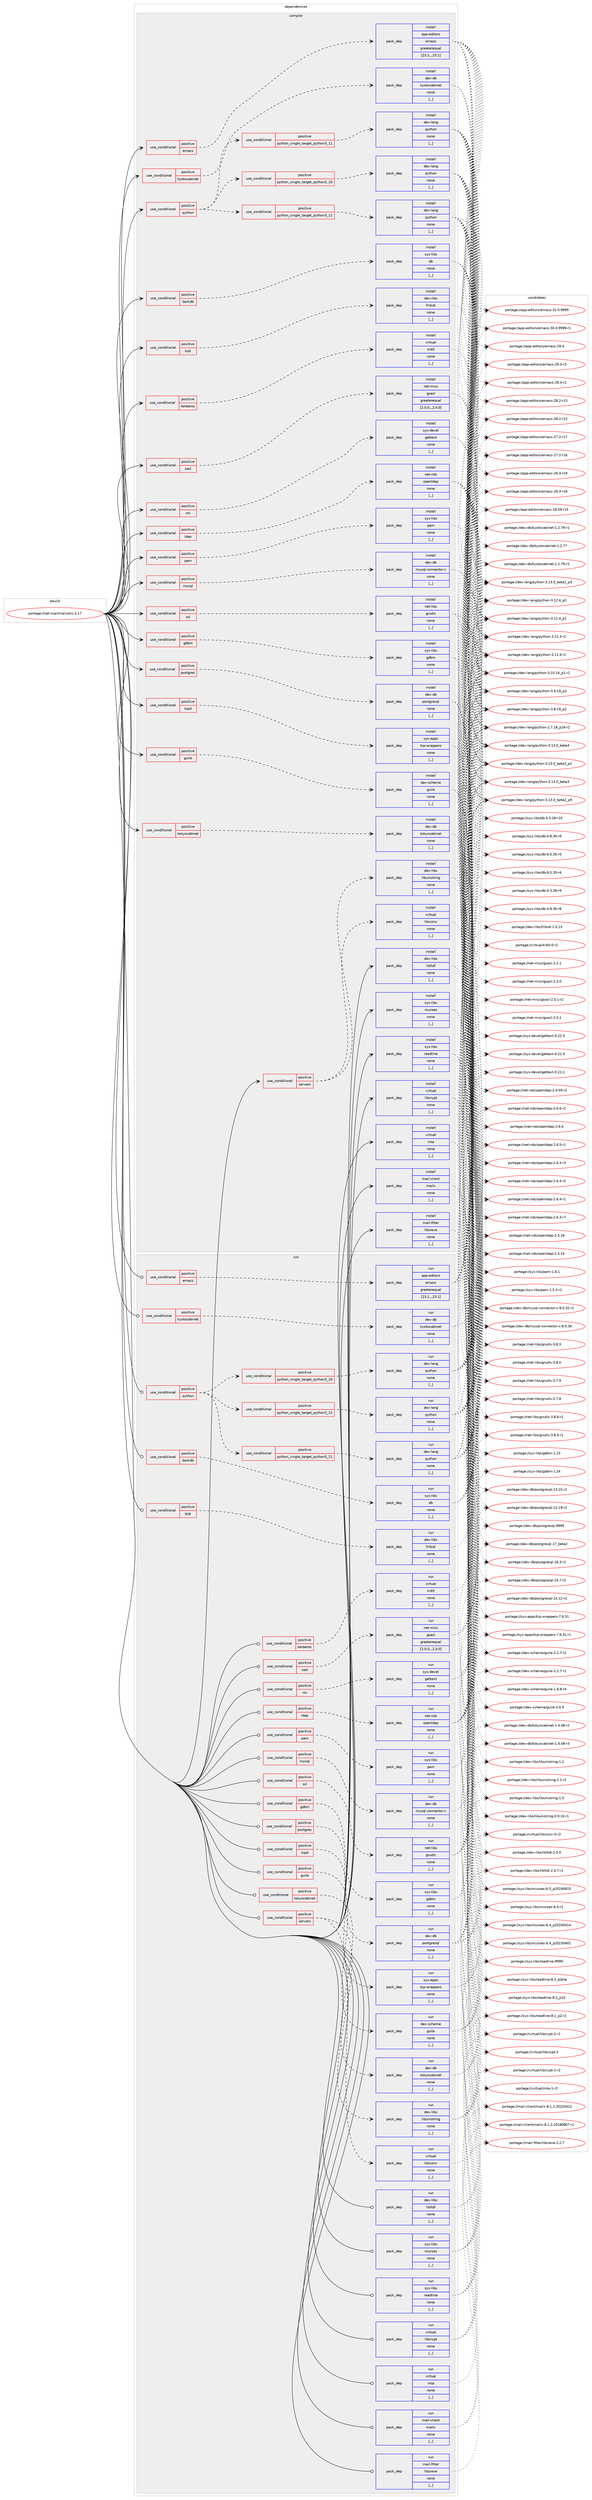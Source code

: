 digraph prolog {

# *************
# Graph options
# *************

newrank=true;
concentrate=true;
compound=true;
graph [rankdir=LR,fontname=Helvetica,fontsize=10,ranksep=1.5];#, ranksep=2.5, nodesep=0.2];
edge  [arrowhead=vee];
node  [fontname=Helvetica,fontsize=10];

# **********
# The ebuild
# **********

subgraph cluster_leftcol {
color=gray;
label=<<i>ebuild</i>>;
id [label="portage://net-mail/mailutils-3.17", color=red, width=4, href="../net-mail/mailutils-3.17.svg"];
}

# ****************
# The dependencies
# ****************

subgraph cluster_midcol {
color=gray;
label=<<i>dependencies</i>>;
subgraph cluster_compile {
fillcolor="#eeeeee";
style=filled;
label=<<i>compile</i>>;
subgraph cond95231 {
dependency364178 [label=<<TABLE BORDER="0" CELLBORDER="1" CELLSPACING="0" CELLPADDING="4"><TR><TD ROWSPAN="3" CELLPADDING="10">use_conditional</TD></TR><TR><TD>positive</TD></TR><TR><TD>berkdb</TD></TR></TABLE>>, shape=none, color=red];
subgraph pack266287 {
dependency364179 [label=<<TABLE BORDER="0" CELLBORDER="1" CELLSPACING="0" CELLPADDING="4" WIDTH="220"><TR><TD ROWSPAN="6" CELLPADDING="30">pack_dep</TD></TR><TR><TD WIDTH="110">install</TD></TR><TR><TD>sys-libs</TD></TR><TR><TD>db</TD></TR><TR><TD>none</TD></TR><TR><TD>[,,]</TD></TR></TABLE>>, shape=none, color=blue];
}
dependency364178:e -> dependency364179:w [weight=20,style="dashed",arrowhead="vee"];
}
id:e -> dependency364178:w [weight=20,style="solid",arrowhead="vee"];
subgraph cond95232 {
dependency364180 [label=<<TABLE BORDER="0" CELLBORDER="1" CELLSPACING="0" CELLPADDING="4"><TR><TD ROWSPAN="3" CELLPADDING="10">use_conditional</TD></TR><TR><TD>positive</TD></TR><TR><TD>bidi</TD></TR></TABLE>>, shape=none, color=red];
subgraph pack266288 {
dependency364181 [label=<<TABLE BORDER="0" CELLBORDER="1" CELLSPACING="0" CELLPADDING="4" WIDTH="220"><TR><TD ROWSPAN="6" CELLPADDING="30">pack_dep</TD></TR><TR><TD WIDTH="110">install</TD></TR><TR><TD>dev-libs</TD></TR><TR><TD>fribidi</TD></TR><TR><TD>none</TD></TR><TR><TD>[,,]</TD></TR></TABLE>>, shape=none, color=blue];
}
dependency364180:e -> dependency364181:w [weight=20,style="dashed",arrowhead="vee"];
}
id:e -> dependency364180:w [weight=20,style="solid",arrowhead="vee"];
subgraph cond95233 {
dependency364182 [label=<<TABLE BORDER="0" CELLBORDER="1" CELLSPACING="0" CELLPADDING="4"><TR><TD ROWSPAN="3" CELLPADDING="10">use_conditional</TD></TR><TR><TD>positive</TD></TR><TR><TD>emacs</TD></TR></TABLE>>, shape=none, color=red];
subgraph pack266289 {
dependency364183 [label=<<TABLE BORDER="0" CELLBORDER="1" CELLSPACING="0" CELLPADDING="4" WIDTH="220"><TR><TD ROWSPAN="6" CELLPADDING="30">pack_dep</TD></TR><TR><TD WIDTH="110">install</TD></TR><TR><TD>app-editors</TD></TR><TR><TD>emacs</TD></TR><TR><TD>greaterequal</TD></TR><TR><TD>[23.1,,,23.1]</TD></TR></TABLE>>, shape=none, color=blue];
}
dependency364182:e -> dependency364183:w [weight=20,style="dashed",arrowhead="vee"];
}
id:e -> dependency364182:w [weight=20,style="solid",arrowhead="vee"];
subgraph cond95234 {
dependency364184 [label=<<TABLE BORDER="0" CELLBORDER="1" CELLSPACING="0" CELLPADDING="4"><TR><TD ROWSPAN="3" CELLPADDING="10">use_conditional</TD></TR><TR><TD>positive</TD></TR><TR><TD>gdbm</TD></TR></TABLE>>, shape=none, color=red];
subgraph pack266290 {
dependency364185 [label=<<TABLE BORDER="0" CELLBORDER="1" CELLSPACING="0" CELLPADDING="4" WIDTH="220"><TR><TD ROWSPAN="6" CELLPADDING="30">pack_dep</TD></TR><TR><TD WIDTH="110">install</TD></TR><TR><TD>sys-libs</TD></TR><TR><TD>gdbm</TD></TR><TR><TD>none</TD></TR><TR><TD>[,,]</TD></TR></TABLE>>, shape=none, color=blue];
}
dependency364184:e -> dependency364185:w [weight=20,style="dashed",arrowhead="vee"];
}
id:e -> dependency364184:w [weight=20,style="solid",arrowhead="vee"];
subgraph cond95235 {
dependency364186 [label=<<TABLE BORDER="0" CELLBORDER="1" CELLSPACING="0" CELLPADDING="4"><TR><TD ROWSPAN="3" CELLPADDING="10">use_conditional</TD></TR><TR><TD>positive</TD></TR><TR><TD>guile</TD></TR></TABLE>>, shape=none, color=red];
subgraph pack266291 {
dependency364187 [label=<<TABLE BORDER="0" CELLBORDER="1" CELLSPACING="0" CELLPADDING="4" WIDTH="220"><TR><TD ROWSPAN="6" CELLPADDING="30">pack_dep</TD></TR><TR><TD WIDTH="110">install</TD></TR><TR><TD>dev-scheme</TD></TR><TR><TD>guile</TD></TR><TR><TD>none</TD></TR><TR><TD>[,,]</TD></TR></TABLE>>, shape=none, color=blue];
}
dependency364186:e -> dependency364187:w [weight=20,style="dashed",arrowhead="vee"];
}
id:e -> dependency364186:w [weight=20,style="solid",arrowhead="vee"];
subgraph cond95236 {
dependency364188 [label=<<TABLE BORDER="0" CELLBORDER="1" CELLSPACING="0" CELLPADDING="4"><TR><TD ROWSPAN="3" CELLPADDING="10">use_conditional</TD></TR><TR><TD>positive</TD></TR><TR><TD>kerberos</TD></TR></TABLE>>, shape=none, color=red];
subgraph pack266292 {
dependency364189 [label=<<TABLE BORDER="0" CELLBORDER="1" CELLSPACING="0" CELLPADDING="4" WIDTH="220"><TR><TD ROWSPAN="6" CELLPADDING="30">pack_dep</TD></TR><TR><TD WIDTH="110">install</TD></TR><TR><TD>virtual</TD></TR><TR><TD>krb5</TD></TR><TR><TD>none</TD></TR><TR><TD>[,,]</TD></TR></TABLE>>, shape=none, color=blue];
}
dependency364188:e -> dependency364189:w [weight=20,style="dashed",arrowhead="vee"];
}
id:e -> dependency364188:w [weight=20,style="solid",arrowhead="vee"];
subgraph cond95237 {
dependency364190 [label=<<TABLE BORDER="0" CELLBORDER="1" CELLSPACING="0" CELLPADDING="4"><TR><TD ROWSPAN="3" CELLPADDING="10">use_conditional</TD></TR><TR><TD>positive</TD></TR><TR><TD>kyotocabinet</TD></TR></TABLE>>, shape=none, color=red];
subgraph pack266293 {
dependency364191 [label=<<TABLE BORDER="0" CELLBORDER="1" CELLSPACING="0" CELLPADDING="4" WIDTH="220"><TR><TD ROWSPAN="6" CELLPADDING="30">pack_dep</TD></TR><TR><TD WIDTH="110">install</TD></TR><TR><TD>dev-db</TD></TR><TR><TD>kyotocabinet</TD></TR><TR><TD>none</TD></TR><TR><TD>[,,]</TD></TR></TABLE>>, shape=none, color=blue];
}
dependency364190:e -> dependency364191:w [weight=20,style="dashed",arrowhead="vee"];
}
id:e -> dependency364190:w [weight=20,style="solid",arrowhead="vee"];
subgraph cond95238 {
dependency364192 [label=<<TABLE BORDER="0" CELLBORDER="1" CELLSPACING="0" CELLPADDING="4"><TR><TD ROWSPAN="3" CELLPADDING="10">use_conditional</TD></TR><TR><TD>positive</TD></TR><TR><TD>ldap</TD></TR></TABLE>>, shape=none, color=red];
subgraph pack266294 {
dependency364193 [label=<<TABLE BORDER="0" CELLBORDER="1" CELLSPACING="0" CELLPADDING="4" WIDTH="220"><TR><TD ROWSPAN="6" CELLPADDING="30">pack_dep</TD></TR><TR><TD WIDTH="110">install</TD></TR><TR><TD>net-nds</TD></TR><TR><TD>openldap</TD></TR><TR><TD>none</TD></TR><TR><TD>[,,]</TD></TR></TABLE>>, shape=none, color=blue];
}
dependency364192:e -> dependency364193:w [weight=20,style="dashed",arrowhead="vee"];
}
id:e -> dependency364192:w [weight=20,style="solid",arrowhead="vee"];
subgraph cond95239 {
dependency364194 [label=<<TABLE BORDER="0" CELLBORDER="1" CELLSPACING="0" CELLPADDING="4"><TR><TD ROWSPAN="3" CELLPADDING="10">use_conditional</TD></TR><TR><TD>positive</TD></TR><TR><TD>mysql</TD></TR></TABLE>>, shape=none, color=red];
subgraph pack266295 {
dependency364195 [label=<<TABLE BORDER="0" CELLBORDER="1" CELLSPACING="0" CELLPADDING="4" WIDTH="220"><TR><TD ROWSPAN="6" CELLPADDING="30">pack_dep</TD></TR><TR><TD WIDTH="110">install</TD></TR><TR><TD>dev-db</TD></TR><TR><TD>mysql-connector-c</TD></TR><TR><TD>none</TD></TR><TR><TD>[,,]</TD></TR></TABLE>>, shape=none, color=blue];
}
dependency364194:e -> dependency364195:w [weight=20,style="dashed",arrowhead="vee"];
}
id:e -> dependency364194:w [weight=20,style="solid",arrowhead="vee"];
subgraph cond95240 {
dependency364196 [label=<<TABLE BORDER="0" CELLBORDER="1" CELLSPACING="0" CELLPADDING="4"><TR><TD ROWSPAN="3" CELLPADDING="10">use_conditional</TD></TR><TR><TD>positive</TD></TR><TR><TD>nls</TD></TR></TABLE>>, shape=none, color=red];
subgraph pack266296 {
dependency364197 [label=<<TABLE BORDER="0" CELLBORDER="1" CELLSPACING="0" CELLPADDING="4" WIDTH="220"><TR><TD ROWSPAN="6" CELLPADDING="30">pack_dep</TD></TR><TR><TD WIDTH="110">install</TD></TR><TR><TD>sys-devel</TD></TR><TR><TD>gettext</TD></TR><TR><TD>none</TD></TR><TR><TD>[,,]</TD></TR></TABLE>>, shape=none, color=blue];
}
dependency364196:e -> dependency364197:w [weight=20,style="dashed",arrowhead="vee"];
}
id:e -> dependency364196:w [weight=20,style="solid",arrowhead="vee"];
subgraph cond95241 {
dependency364198 [label=<<TABLE BORDER="0" CELLBORDER="1" CELLSPACING="0" CELLPADDING="4"><TR><TD ROWSPAN="3" CELLPADDING="10">use_conditional</TD></TR><TR><TD>positive</TD></TR><TR><TD>pam</TD></TR></TABLE>>, shape=none, color=red];
subgraph pack266297 {
dependency364199 [label=<<TABLE BORDER="0" CELLBORDER="1" CELLSPACING="0" CELLPADDING="4" WIDTH="220"><TR><TD ROWSPAN="6" CELLPADDING="30">pack_dep</TD></TR><TR><TD WIDTH="110">install</TD></TR><TR><TD>sys-libs</TD></TR><TR><TD>pam</TD></TR><TR><TD>none</TD></TR><TR><TD>[,,]</TD></TR></TABLE>>, shape=none, color=blue];
}
dependency364198:e -> dependency364199:w [weight=20,style="dashed",arrowhead="vee"];
}
id:e -> dependency364198:w [weight=20,style="solid",arrowhead="vee"];
subgraph cond95242 {
dependency364200 [label=<<TABLE BORDER="0" CELLBORDER="1" CELLSPACING="0" CELLPADDING="4"><TR><TD ROWSPAN="3" CELLPADDING="10">use_conditional</TD></TR><TR><TD>positive</TD></TR><TR><TD>postgres</TD></TR></TABLE>>, shape=none, color=red];
subgraph pack266298 {
dependency364201 [label=<<TABLE BORDER="0" CELLBORDER="1" CELLSPACING="0" CELLPADDING="4" WIDTH="220"><TR><TD ROWSPAN="6" CELLPADDING="30">pack_dep</TD></TR><TR><TD WIDTH="110">install</TD></TR><TR><TD>dev-db</TD></TR><TR><TD>postgresql</TD></TR><TR><TD>none</TD></TR><TR><TD>[,,]</TD></TR></TABLE>>, shape=none, color=blue];
}
dependency364200:e -> dependency364201:w [weight=20,style="dashed",arrowhead="vee"];
}
id:e -> dependency364200:w [weight=20,style="solid",arrowhead="vee"];
subgraph cond95243 {
dependency364202 [label=<<TABLE BORDER="0" CELLBORDER="1" CELLSPACING="0" CELLPADDING="4"><TR><TD ROWSPAN="3" CELLPADDING="10">use_conditional</TD></TR><TR><TD>positive</TD></TR><TR><TD>python</TD></TR></TABLE>>, shape=none, color=red];
subgraph cond95244 {
dependency364203 [label=<<TABLE BORDER="0" CELLBORDER="1" CELLSPACING="0" CELLPADDING="4"><TR><TD ROWSPAN="3" CELLPADDING="10">use_conditional</TD></TR><TR><TD>positive</TD></TR><TR><TD>python_single_target_python3_10</TD></TR></TABLE>>, shape=none, color=red];
subgraph pack266299 {
dependency364204 [label=<<TABLE BORDER="0" CELLBORDER="1" CELLSPACING="0" CELLPADDING="4" WIDTH="220"><TR><TD ROWSPAN="6" CELLPADDING="30">pack_dep</TD></TR><TR><TD WIDTH="110">install</TD></TR><TR><TD>dev-lang</TD></TR><TR><TD>python</TD></TR><TR><TD>none</TD></TR><TR><TD>[,,]</TD></TR></TABLE>>, shape=none, color=blue];
}
dependency364203:e -> dependency364204:w [weight=20,style="dashed",arrowhead="vee"];
}
dependency364202:e -> dependency364203:w [weight=20,style="dashed",arrowhead="vee"];
subgraph cond95245 {
dependency364205 [label=<<TABLE BORDER="0" CELLBORDER="1" CELLSPACING="0" CELLPADDING="4"><TR><TD ROWSPAN="3" CELLPADDING="10">use_conditional</TD></TR><TR><TD>positive</TD></TR><TR><TD>python_single_target_python3_11</TD></TR></TABLE>>, shape=none, color=red];
subgraph pack266300 {
dependency364206 [label=<<TABLE BORDER="0" CELLBORDER="1" CELLSPACING="0" CELLPADDING="4" WIDTH="220"><TR><TD ROWSPAN="6" CELLPADDING="30">pack_dep</TD></TR><TR><TD WIDTH="110">install</TD></TR><TR><TD>dev-lang</TD></TR><TR><TD>python</TD></TR><TR><TD>none</TD></TR><TR><TD>[,,]</TD></TR></TABLE>>, shape=none, color=blue];
}
dependency364205:e -> dependency364206:w [weight=20,style="dashed",arrowhead="vee"];
}
dependency364202:e -> dependency364205:w [weight=20,style="dashed",arrowhead="vee"];
subgraph cond95246 {
dependency364207 [label=<<TABLE BORDER="0" CELLBORDER="1" CELLSPACING="0" CELLPADDING="4"><TR><TD ROWSPAN="3" CELLPADDING="10">use_conditional</TD></TR><TR><TD>positive</TD></TR><TR><TD>python_single_target_python3_12</TD></TR></TABLE>>, shape=none, color=red];
subgraph pack266301 {
dependency364208 [label=<<TABLE BORDER="0" CELLBORDER="1" CELLSPACING="0" CELLPADDING="4" WIDTH="220"><TR><TD ROWSPAN="6" CELLPADDING="30">pack_dep</TD></TR><TR><TD WIDTH="110">install</TD></TR><TR><TD>dev-lang</TD></TR><TR><TD>python</TD></TR><TR><TD>none</TD></TR><TR><TD>[,,]</TD></TR></TABLE>>, shape=none, color=blue];
}
dependency364207:e -> dependency364208:w [weight=20,style="dashed",arrowhead="vee"];
}
dependency364202:e -> dependency364207:w [weight=20,style="dashed",arrowhead="vee"];
}
id:e -> dependency364202:w [weight=20,style="solid",arrowhead="vee"];
subgraph cond95247 {
dependency364209 [label=<<TABLE BORDER="0" CELLBORDER="1" CELLSPACING="0" CELLPADDING="4"><TR><TD ROWSPAN="3" CELLPADDING="10">use_conditional</TD></TR><TR><TD>positive</TD></TR><TR><TD>sasl</TD></TR></TABLE>>, shape=none, color=red];
subgraph pack266302 {
dependency364210 [label=<<TABLE BORDER="0" CELLBORDER="1" CELLSPACING="0" CELLPADDING="4" WIDTH="220"><TR><TD ROWSPAN="6" CELLPADDING="30">pack_dep</TD></TR><TR><TD WIDTH="110">install</TD></TR><TR><TD>net-misc</TD></TR><TR><TD>gsasl</TD></TR><TR><TD>greaterequal</TD></TR><TR><TD>[2.0.0,,,2.0.0]</TD></TR></TABLE>>, shape=none, color=blue];
}
dependency364209:e -> dependency364210:w [weight=20,style="dashed",arrowhead="vee"];
}
id:e -> dependency364209:w [weight=20,style="solid",arrowhead="vee"];
subgraph cond95248 {
dependency364211 [label=<<TABLE BORDER="0" CELLBORDER="1" CELLSPACING="0" CELLPADDING="4"><TR><TD ROWSPAN="3" CELLPADDING="10">use_conditional</TD></TR><TR><TD>positive</TD></TR><TR><TD>servers</TD></TR></TABLE>>, shape=none, color=red];
subgraph pack266303 {
dependency364212 [label=<<TABLE BORDER="0" CELLBORDER="1" CELLSPACING="0" CELLPADDING="4" WIDTH="220"><TR><TD ROWSPAN="6" CELLPADDING="30">pack_dep</TD></TR><TR><TD WIDTH="110">install</TD></TR><TR><TD>virtual</TD></TR><TR><TD>libiconv</TD></TR><TR><TD>none</TD></TR><TR><TD>[,,]</TD></TR></TABLE>>, shape=none, color=blue];
}
dependency364211:e -> dependency364212:w [weight=20,style="dashed",arrowhead="vee"];
subgraph pack266304 {
dependency364213 [label=<<TABLE BORDER="0" CELLBORDER="1" CELLSPACING="0" CELLPADDING="4" WIDTH="220"><TR><TD ROWSPAN="6" CELLPADDING="30">pack_dep</TD></TR><TR><TD WIDTH="110">install</TD></TR><TR><TD>dev-libs</TD></TR><TR><TD>libunistring</TD></TR><TR><TD>none</TD></TR><TR><TD>[,,]</TD></TR></TABLE>>, shape=none, color=blue];
}
dependency364211:e -> dependency364213:w [weight=20,style="dashed",arrowhead="vee"];
}
id:e -> dependency364211:w [weight=20,style="solid",arrowhead="vee"];
subgraph cond95249 {
dependency364214 [label=<<TABLE BORDER="0" CELLBORDER="1" CELLSPACING="0" CELLPADDING="4"><TR><TD ROWSPAN="3" CELLPADDING="10">use_conditional</TD></TR><TR><TD>positive</TD></TR><TR><TD>ssl</TD></TR></TABLE>>, shape=none, color=red];
subgraph pack266305 {
dependency364215 [label=<<TABLE BORDER="0" CELLBORDER="1" CELLSPACING="0" CELLPADDING="4" WIDTH="220"><TR><TD ROWSPAN="6" CELLPADDING="30">pack_dep</TD></TR><TR><TD WIDTH="110">install</TD></TR><TR><TD>net-libs</TD></TR><TR><TD>gnutls</TD></TR><TR><TD>none</TD></TR><TR><TD>[,,]</TD></TR></TABLE>>, shape=none, color=blue];
}
dependency364214:e -> dependency364215:w [weight=20,style="dashed",arrowhead="vee"];
}
id:e -> dependency364214:w [weight=20,style="solid",arrowhead="vee"];
subgraph cond95250 {
dependency364216 [label=<<TABLE BORDER="0" CELLBORDER="1" CELLSPACING="0" CELLPADDING="4"><TR><TD ROWSPAN="3" CELLPADDING="10">use_conditional</TD></TR><TR><TD>positive</TD></TR><TR><TD>tcpd</TD></TR></TABLE>>, shape=none, color=red];
subgraph pack266306 {
dependency364217 [label=<<TABLE BORDER="0" CELLBORDER="1" CELLSPACING="0" CELLPADDING="4" WIDTH="220"><TR><TD ROWSPAN="6" CELLPADDING="30">pack_dep</TD></TR><TR><TD WIDTH="110">install</TD></TR><TR><TD>sys-apps</TD></TR><TR><TD>tcp-wrappers</TD></TR><TR><TD>none</TD></TR><TR><TD>[,,]</TD></TR></TABLE>>, shape=none, color=blue];
}
dependency364216:e -> dependency364217:w [weight=20,style="dashed",arrowhead="vee"];
}
id:e -> dependency364216:w [weight=20,style="solid",arrowhead="vee"];
subgraph cond95251 {
dependency364218 [label=<<TABLE BORDER="0" CELLBORDER="1" CELLSPACING="0" CELLPADDING="4"><TR><TD ROWSPAN="3" CELLPADDING="10">use_conditional</TD></TR><TR><TD>positive</TD></TR><TR><TD>tokyocabinet</TD></TR></TABLE>>, shape=none, color=red];
subgraph pack266307 {
dependency364219 [label=<<TABLE BORDER="0" CELLBORDER="1" CELLSPACING="0" CELLPADDING="4" WIDTH="220"><TR><TD ROWSPAN="6" CELLPADDING="30">pack_dep</TD></TR><TR><TD WIDTH="110">install</TD></TR><TR><TD>dev-db</TD></TR><TR><TD>tokyocabinet</TD></TR><TR><TD>none</TD></TR><TR><TD>[,,]</TD></TR></TABLE>>, shape=none, color=blue];
}
dependency364218:e -> dependency364219:w [weight=20,style="dashed",arrowhead="vee"];
}
id:e -> dependency364218:w [weight=20,style="solid",arrowhead="vee"];
subgraph pack266308 {
dependency364220 [label=<<TABLE BORDER="0" CELLBORDER="1" CELLSPACING="0" CELLPADDING="4" WIDTH="220"><TR><TD ROWSPAN="6" CELLPADDING="30">pack_dep</TD></TR><TR><TD WIDTH="110">install</TD></TR><TR><TD>dev-libs</TD></TR><TR><TD>libltdl</TD></TR><TR><TD>none</TD></TR><TR><TD>[,,]</TD></TR></TABLE>>, shape=none, color=blue];
}
id:e -> dependency364220:w [weight=20,style="solid",arrowhead="vee"];
subgraph pack266309 {
dependency364221 [label=<<TABLE BORDER="0" CELLBORDER="1" CELLSPACING="0" CELLPADDING="4" WIDTH="220"><TR><TD ROWSPAN="6" CELLPADDING="30">pack_dep</TD></TR><TR><TD WIDTH="110">install</TD></TR><TR><TD>sys-libs</TD></TR><TR><TD>ncurses</TD></TR><TR><TD>none</TD></TR><TR><TD>[,,]</TD></TR></TABLE>>, shape=none, color=blue];
}
id:e -> dependency364221:w [weight=20,style="solid",arrowhead="vee"];
subgraph pack266310 {
dependency364222 [label=<<TABLE BORDER="0" CELLBORDER="1" CELLSPACING="0" CELLPADDING="4" WIDTH="220"><TR><TD ROWSPAN="6" CELLPADDING="30">pack_dep</TD></TR><TR><TD WIDTH="110">install</TD></TR><TR><TD>sys-libs</TD></TR><TR><TD>readline</TD></TR><TR><TD>none</TD></TR><TR><TD>[,,]</TD></TR></TABLE>>, shape=none, color=blue];
}
id:e -> dependency364222:w [weight=20,style="solid",arrowhead="vee"];
subgraph pack266311 {
dependency364223 [label=<<TABLE BORDER="0" CELLBORDER="1" CELLSPACING="0" CELLPADDING="4" WIDTH="220"><TR><TD ROWSPAN="6" CELLPADDING="30">pack_dep</TD></TR><TR><TD WIDTH="110">install</TD></TR><TR><TD>virtual</TD></TR><TR><TD>libcrypt</TD></TR><TR><TD>none</TD></TR><TR><TD>[,,]</TD></TR></TABLE>>, shape=none, color=blue];
}
id:e -> dependency364223:w [weight=20,style="solid",arrowhead="vee"];
subgraph pack266312 {
dependency364224 [label=<<TABLE BORDER="0" CELLBORDER="1" CELLSPACING="0" CELLPADDING="4" WIDTH="220"><TR><TD ROWSPAN="6" CELLPADDING="30">pack_dep</TD></TR><TR><TD WIDTH="110">install</TD></TR><TR><TD>virtual</TD></TR><TR><TD>mta</TD></TR><TR><TD>none</TD></TR><TR><TD>[,,]</TD></TR></TABLE>>, shape=none, color=blue];
}
id:e -> dependency364224:w [weight=20,style="solid",arrowhead="vee"];
subgraph pack266313 {
dependency364225 [label=<<TABLE BORDER="0" CELLBORDER="1" CELLSPACING="0" CELLPADDING="4" WIDTH="220"><TR><TD ROWSPAN="6" CELLPADDING="30">pack_dep</TD></TR><TR><TD WIDTH="110">install</TD></TR><TR><TD>mail-client</TD></TR><TR><TD>mailx</TD></TR><TR><TD>none</TD></TR><TR><TD>[,,]</TD></TR></TABLE>>, shape=none, color=blue];
}
id:e -> dependency364225:w [weight=20,style="solid",arrowhead="vee"];
subgraph pack266314 {
dependency364226 [label=<<TABLE BORDER="0" CELLBORDER="1" CELLSPACING="0" CELLPADDING="4" WIDTH="220"><TR><TD ROWSPAN="6" CELLPADDING="30">pack_dep</TD></TR><TR><TD WIDTH="110">install</TD></TR><TR><TD>mail-filter</TD></TR><TR><TD>libsieve</TD></TR><TR><TD>none</TD></TR><TR><TD>[,,]</TD></TR></TABLE>>, shape=none, color=blue];
}
id:e -> dependency364226:w [weight=20,style="solid",arrowhead="vee"];
}
subgraph cluster_compileandrun {
fillcolor="#eeeeee";
style=filled;
label=<<i>compile and run</i>>;
}
subgraph cluster_run {
fillcolor="#eeeeee";
style=filled;
label=<<i>run</i>>;
subgraph cond95252 {
dependency364227 [label=<<TABLE BORDER="0" CELLBORDER="1" CELLSPACING="0" CELLPADDING="4"><TR><TD ROWSPAN="3" CELLPADDING="10">use_conditional</TD></TR><TR><TD>positive</TD></TR><TR><TD>berkdb</TD></TR></TABLE>>, shape=none, color=red];
subgraph pack266315 {
dependency364228 [label=<<TABLE BORDER="0" CELLBORDER="1" CELLSPACING="0" CELLPADDING="4" WIDTH="220"><TR><TD ROWSPAN="6" CELLPADDING="30">pack_dep</TD></TR><TR><TD WIDTH="110">run</TD></TR><TR><TD>sys-libs</TD></TR><TR><TD>db</TD></TR><TR><TD>none</TD></TR><TR><TD>[,,]</TD></TR></TABLE>>, shape=none, color=blue];
}
dependency364227:e -> dependency364228:w [weight=20,style="dashed",arrowhead="vee"];
}
id:e -> dependency364227:w [weight=20,style="solid",arrowhead="odot"];
subgraph cond95253 {
dependency364229 [label=<<TABLE BORDER="0" CELLBORDER="1" CELLSPACING="0" CELLPADDING="4"><TR><TD ROWSPAN="3" CELLPADDING="10">use_conditional</TD></TR><TR><TD>positive</TD></TR><TR><TD>bidi</TD></TR></TABLE>>, shape=none, color=red];
subgraph pack266316 {
dependency364230 [label=<<TABLE BORDER="0" CELLBORDER="1" CELLSPACING="0" CELLPADDING="4" WIDTH="220"><TR><TD ROWSPAN="6" CELLPADDING="30">pack_dep</TD></TR><TR><TD WIDTH="110">run</TD></TR><TR><TD>dev-libs</TD></TR><TR><TD>fribidi</TD></TR><TR><TD>none</TD></TR><TR><TD>[,,]</TD></TR></TABLE>>, shape=none, color=blue];
}
dependency364229:e -> dependency364230:w [weight=20,style="dashed",arrowhead="vee"];
}
id:e -> dependency364229:w [weight=20,style="solid",arrowhead="odot"];
subgraph cond95254 {
dependency364231 [label=<<TABLE BORDER="0" CELLBORDER="1" CELLSPACING="0" CELLPADDING="4"><TR><TD ROWSPAN="3" CELLPADDING="10">use_conditional</TD></TR><TR><TD>positive</TD></TR><TR><TD>emacs</TD></TR></TABLE>>, shape=none, color=red];
subgraph pack266317 {
dependency364232 [label=<<TABLE BORDER="0" CELLBORDER="1" CELLSPACING="0" CELLPADDING="4" WIDTH="220"><TR><TD ROWSPAN="6" CELLPADDING="30">pack_dep</TD></TR><TR><TD WIDTH="110">run</TD></TR><TR><TD>app-editors</TD></TR><TR><TD>emacs</TD></TR><TR><TD>greaterequal</TD></TR><TR><TD>[23.1,,,23.1]</TD></TR></TABLE>>, shape=none, color=blue];
}
dependency364231:e -> dependency364232:w [weight=20,style="dashed",arrowhead="vee"];
}
id:e -> dependency364231:w [weight=20,style="solid",arrowhead="odot"];
subgraph cond95255 {
dependency364233 [label=<<TABLE BORDER="0" CELLBORDER="1" CELLSPACING="0" CELLPADDING="4"><TR><TD ROWSPAN="3" CELLPADDING="10">use_conditional</TD></TR><TR><TD>positive</TD></TR><TR><TD>gdbm</TD></TR></TABLE>>, shape=none, color=red];
subgraph pack266318 {
dependency364234 [label=<<TABLE BORDER="0" CELLBORDER="1" CELLSPACING="0" CELLPADDING="4" WIDTH="220"><TR><TD ROWSPAN="6" CELLPADDING="30">pack_dep</TD></TR><TR><TD WIDTH="110">run</TD></TR><TR><TD>sys-libs</TD></TR><TR><TD>gdbm</TD></TR><TR><TD>none</TD></TR><TR><TD>[,,]</TD></TR></TABLE>>, shape=none, color=blue];
}
dependency364233:e -> dependency364234:w [weight=20,style="dashed",arrowhead="vee"];
}
id:e -> dependency364233:w [weight=20,style="solid",arrowhead="odot"];
subgraph cond95256 {
dependency364235 [label=<<TABLE BORDER="0" CELLBORDER="1" CELLSPACING="0" CELLPADDING="4"><TR><TD ROWSPAN="3" CELLPADDING="10">use_conditional</TD></TR><TR><TD>positive</TD></TR><TR><TD>guile</TD></TR></TABLE>>, shape=none, color=red];
subgraph pack266319 {
dependency364236 [label=<<TABLE BORDER="0" CELLBORDER="1" CELLSPACING="0" CELLPADDING="4" WIDTH="220"><TR><TD ROWSPAN="6" CELLPADDING="30">pack_dep</TD></TR><TR><TD WIDTH="110">run</TD></TR><TR><TD>dev-scheme</TD></TR><TR><TD>guile</TD></TR><TR><TD>none</TD></TR><TR><TD>[,,]</TD></TR></TABLE>>, shape=none, color=blue];
}
dependency364235:e -> dependency364236:w [weight=20,style="dashed",arrowhead="vee"];
}
id:e -> dependency364235:w [weight=20,style="solid",arrowhead="odot"];
subgraph cond95257 {
dependency364237 [label=<<TABLE BORDER="0" CELLBORDER="1" CELLSPACING="0" CELLPADDING="4"><TR><TD ROWSPAN="3" CELLPADDING="10">use_conditional</TD></TR><TR><TD>positive</TD></TR><TR><TD>kerberos</TD></TR></TABLE>>, shape=none, color=red];
subgraph pack266320 {
dependency364238 [label=<<TABLE BORDER="0" CELLBORDER="1" CELLSPACING="0" CELLPADDING="4" WIDTH="220"><TR><TD ROWSPAN="6" CELLPADDING="30">pack_dep</TD></TR><TR><TD WIDTH="110">run</TD></TR><TR><TD>virtual</TD></TR><TR><TD>krb5</TD></TR><TR><TD>none</TD></TR><TR><TD>[,,]</TD></TR></TABLE>>, shape=none, color=blue];
}
dependency364237:e -> dependency364238:w [weight=20,style="dashed",arrowhead="vee"];
}
id:e -> dependency364237:w [weight=20,style="solid",arrowhead="odot"];
subgraph cond95258 {
dependency364239 [label=<<TABLE BORDER="0" CELLBORDER="1" CELLSPACING="0" CELLPADDING="4"><TR><TD ROWSPAN="3" CELLPADDING="10">use_conditional</TD></TR><TR><TD>positive</TD></TR><TR><TD>kyotocabinet</TD></TR></TABLE>>, shape=none, color=red];
subgraph pack266321 {
dependency364240 [label=<<TABLE BORDER="0" CELLBORDER="1" CELLSPACING="0" CELLPADDING="4" WIDTH="220"><TR><TD ROWSPAN="6" CELLPADDING="30">pack_dep</TD></TR><TR><TD WIDTH="110">run</TD></TR><TR><TD>dev-db</TD></TR><TR><TD>kyotocabinet</TD></TR><TR><TD>none</TD></TR><TR><TD>[,,]</TD></TR></TABLE>>, shape=none, color=blue];
}
dependency364239:e -> dependency364240:w [weight=20,style="dashed",arrowhead="vee"];
}
id:e -> dependency364239:w [weight=20,style="solid",arrowhead="odot"];
subgraph cond95259 {
dependency364241 [label=<<TABLE BORDER="0" CELLBORDER="1" CELLSPACING="0" CELLPADDING="4"><TR><TD ROWSPAN="3" CELLPADDING="10">use_conditional</TD></TR><TR><TD>positive</TD></TR><TR><TD>ldap</TD></TR></TABLE>>, shape=none, color=red];
subgraph pack266322 {
dependency364242 [label=<<TABLE BORDER="0" CELLBORDER="1" CELLSPACING="0" CELLPADDING="4" WIDTH="220"><TR><TD ROWSPAN="6" CELLPADDING="30">pack_dep</TD></TR><TR><TD WIDTH="110">run</TD></TR><TR><TD>net-nds</TD></TR><TR><TD>openldap</TD></TR><TR><TD>none</TD></TR><TR><TD>[,,]</TD></TR></TABLE>>, shape=none, color=blue];
}
dependency364241:e -> dependency364242:w [weight=20,style="dashed",arrowhead="vee"];
}
id:e -> dependency364241:w [weight=20,style="solid",arrowhead="odot"];
subgraph cond95260 {
dependency364243 [label=<<TABLE BORDER="0" CELLBORDER="1" CELLSPACING="0" CELLPADDING="4"><TR><TD ROWSPAN="3" CELLPADDING="10">use_conditional</TD></TR><TR><TD>positive</TD></TR><TR><TD>mysql</TD></TR></TABLE>>, shape=none, color=red];
subgraph pack266323 {
dependency364244 [label=<<TABLE BORDER="0" CELLBORDER="1" CELLSPACING="0" CELLPADDING="4" WIDTH="220"><TR><TD ROWSPAN="6" CELLPADDING="30">pack_dep</TD></TR><TR><TD WIDTH="110">run</TD></TR><TR><TD>dev-db</TD></TR><TR><TD>mysql-connector-c</TD></TR><TR><TD>none</TD></TR><TR><TD>[,,]</TD></TR></TABLE>>, shape=none, color=blue];
}
dependency364243:e -> dependency364244:w [weight=20,style="dashed",arrowhead="vee"];
}
id:e -> dependency364243:w [weight=20,style="solid",arrowhead="odot"];
subgraph cond95261 {
dependency364245 [label=<<TABLE BORDER="0" CELLBORDER="1" CELLSPACING="0" CELLPADDING="4"><TR><TD ROWSPAN="3" CELLPADDING="10">use_conditional</TD></TR><TR><TD>positive</TD></TR><TR><TD>nls</TD></TR></TABLE>>, shape=none, color=red];
subgraph pack266324 {
dependency364246 [label=<<TABLE BORDER="0" CELLBORDER="1" CELLSPACING="0" CELLPADDING="4" WIDTH="220"><TR><TD ROWSPAN="6" CELLPADDING="30">pack_dep</TD></TR><TR><TD WIDTH="110">run</TD></TR><TR><TD>sys-devel</TD></TR><TR><TD>gettext</TD></TR><TR><TD>none</TD></TR><TR><TD>[,,]</TD></TR></TABLE>>, shape=none, color=blue];
}
dependency364245:e -> dependency364246:w [weight=20,style="dashed",arrowhead="vee"];
}
id:e -> dependency364245:w [weight=20,style="solid",arrowhead="odot"];
subgraph cond95262 {
dependency364247 [label=<<TABLE BORDER="0" CELLBORDER="1" CELLSPACING="0" CELLPADDING="4"><TR><TD ROWSPAN="3" CELLPADDING="10">use_conditional</TD></TR><TR><TD>positive</TD></TR><TR><TD>pam</TD></TR></TABLE>>, shape=none, color=red];
subgraph pack266325 {
dependency364248 [label=<<TABLE BORDER="0" CELLBORDER="1" CELLSPACING="0" CELLPADDING="4" WIDTH="220"><TR><TD ROWSPAN="6" CELLPADDING="30">pack_dep</TD></TR><TR><TD WIDTH="110">run</TD></TR><TR><TD>sys-libs</TD></TR><TR><TD>pam</TD></TR><TR><TD>none</TD></TR><TR><TD>[,,]</TD></TR></TABLE>>, shape=none, color=blue];
}
dependency364247:e -> dependency364248:w [weight=20,style="dashed",arrowhead="vee"];
}
id:e -> dependency364247:w [weight=20,style="solid",arrowhead="odot"];
subgraph cond95263 {
dependency364249 [label=<<TABLE BORDER="0" CELLBORDER="1" CELLSPACING="0" CELLPADDING="4"><TR><TD ROWSPAN="3" CELLPADDING="10">use_conditional</TD></TR><TR><TD>positive</TD></TR><TR><TD>postgres</TD></TR></TABLE>>, shape=none, color=red];
subgraph pack266326 {
dependency364250 [label=<<TABLE BORDER="0" CELLBORDER="1" CELLSPACING="0" CELLPADDING="4" WIDTH="220"><TR><TD ROWSPAN="6" CELLPADDING="30">pack_dep</TD></TR><TR><TD WIDTH="110">run</TD></TR><TR><TD>dev-db</TD></TR><TR><TD>postgresql</TD></TR><TR><TD>none</TD></TR><TR><TD>[,,]</TD></TR></TABLE>>, shape=none, color=blue];
}
dependency364249:e -> dependency364250:w [weight=20,style="dashed",arrowhead="vee"];
}
id:e -> dependency364249:w [weight=20,style="solid",arrowhead="odot"];
subgraph cond95264 {
dependency364251 [label=<<TABLE BORDER="0" CELLBORDER="1" CELLSPACING="0" CELLPADDING="4"><TR><TD ROWSPAN="3" CELLPADDING="10">use_conditional</TD></TR><TR><TD>positive</TD></TR><TR><TD>python</TD></TR></TABLE>>, shape=none, color=red];
subgraph cond95265 {
dependency364252 [label=<<TABLE BORDER="0" CELLBORDER="1" CELLSPACING="0" CELLPADDING="4"><TR><TD ROWSPAN="3" CELLPADDING="10">use_conditional</TD></TR><TR><TD>positive</TD></TR><TR><TD>python_single_target_python3_10</TD></TR></TABLE>>, shape=none, color=red];
subgraph pack266327 {
dependency364253 [label=<<TABLE BORDER="0" CELLBORDER="1" CELLSPACING="0" CELLPADDING="4" WIDTH="220"><TR><TD ROWSPAN="6" CELLPADDING="30">pack_dep</TD></TR><TR><TD WIDTH="110">run</TD></TR><TR><TD>dev-lang</TD></TR><TR><TD>python</TD></TR><TR><TD>none</TD></TR><TR><TD>[,,]</TD></TR></TABLE>>, shape=none, color=blue];
}
dependency364252:e -> dependency364253:w [weight=20,style="dashed",arrowhead="vee"];
}
dependency364251:e -> dependency364252:w [weight=20,style="dashed",arrowhead="vee"];
subgraph cond95266 {
dependency364254 [label=<<TABLE BORDER="0" CELLBORDER="1" CELLSPACING="0" CELLPADDING="4"><TR><TD ROWSPAN="3" CELLPADDING="10">use_conditional</TD></TR><TR><TD>positive</TD></TR><TR><TD>python_single_target_python3_11</TD></TR></TABLE>>, shape=none, color=red];
subgraph pack266328 {
dependency364255 [label=<<TABLE BORDER="0" CELLBORDER="1" CELLSPACING="0" CELLPADDING="4" WIDTH="220"><TR><TD ROWSPAN="6" CELLPADDING="30">pack_dep</TD></TR><TR><TD WIDTH="110">run</TD></TR><TR><TD>dev-lang</TD></TR><TR><TD>python</TD></TR><TR><TD>none</TD></TR><TR><TD>[,,]</TD></TR></TABLE>>, shape=none, color=blue];
}
dependency364254:e -> dependency364255:w [weight=20,style="dashed",arrowhead="vee"];
}
dependency364251:e -> dependency364254:w [weight=20,style="dashed",arrowhead="vee"];
subgraph cond95267 {
dependency364256 [label=<<TABLE BORDER="0" CELLBORDER="1" CELLSPACING="0" CELLPADDING="4"><TR><TD ROWSPAN="3" CELLPADDING="10">use_conditional</TD></TR><TR><TD>positive</TD></TR><TR><TD>python_single_target_python3_12</TD></TR></TABLE>>, shape=none, color=red];
subgraph pack266329 {
dependency364257 [label=<<TABLE BORDER="0" CELLBORDER="1" CELLSPACING="0" CELLPADDING="4" WIDTH="220"><TR><TD ROWSPAN="6" CELLPADDING="30">pack_dep</TD></TR><TR><TD WIDTH="110">run</TD></TR><TR><TD>dev-lang</TD></TR><TR><TD>python</TD></TR><TR><TD>none</TD></TR><TR><TD>[,,]</TD></TR></TABLE>>, shape=none, color=blue];
}
dependency364256:e -> dependency364257:w [weight=20,style="dashed",arrowhead="vee"];
}
dependency364251:e -> dependency364256:w [weight=20,style="dashed",arrowhead="vee"];
}
id:e -> dependency364251:w [weight=20,style="solid",arrowhead="odot"];
subgraph cond95268 {
dependency364258 [label=<<TABLE BORDER="0" CELLBORDER="1" CELLSPACING="0" CELLPADDING="4"><TR><TD ROWSPAN="3" CELLPADDING="10">use_conditional</TD></TR><TR><TD>positive</TD></TR><TR><TD>sasl</TD></TR></TABLE>>, shape=none, color=red];
subgraph pack266330 {
dependency364259 [label=<<TABLE BORDER="0" CELLBORDER="1" CELLSPACING="0" CELLPADDING="4" WIDTH="220"><TR><TD ROWSPAN="6" CELLPADDING="30">pack_dep</TD></TR><TR><TD WIDTH="110">run</TD></TR><TR><TD>net-misc</TD></TR><TR><TD>gsasl</TD></TR><TR><TD>greaterequal</TD></TR><TR><TD>[2.0.0,,,2.0.0]</TD></TR></TABLE>>, shape=none, color=blue];
}
dependency364258:e -> dependency364259:w [weight=20,style="dashed",arrowhead="vee"];
}
id:e -> dependency364258:w [weight=20,style="solid",arrowhead="odot"];
subgraph cond95269 {
dependency364260 [label=<<TABLE BORDER="0" CELLBORDER="1" CELLSPACING="0" CELLPADDING="4"><TR><TD ROWSPAN="3" CELLPADDING="10">use_conditional</TD></TR><TR><TD>positive</TD></TR><TR><TD>servers</TD></TR></TABLE>>, shape=none, color=red];
subgraph pack266331 {
dependency364261 [label=<<TABLE BORDER="0" CELLBORDER="1" CELLSPACING="0" CELLPADDING="4" WIDTH="220"><TR><TD ROWSPAN="6" CELLPADDING="30">pack_dep</TD></TR><TR><TD WIDTH="110">run</TD></TR><TR><TD>virtual</TD></TR><TR><TD>libiconv</TD></TR><TR><TD>none</TD></TR><TR><TD>[,,]</TD></TR></TABLE>>, shape=none, color=blue];
}
dependency364260:e -> dependency364261:w [weight=20,style="dashed",arrowhead="vee"];
subgraph pack266332 {
dependency364262 [label=<<TABLE BORDER="0" CELLBORDER="1" CELLSPACING="0" CELLPADDING="4" WIDTH="220"><TR><TD ROWSPAN="6" CELLPADDING="30">pack_dep</TD></TR><TR><TD WIDTH="110">run</TD></TR><TR><TD>dev-libs</TD></TR><TR><TD>libunistring</TD></TR><TR><TD>none</TD></TR><TR><TD>[,,]</TD></TR></TABLE>>, shape=none, color=blue];
}
dependency364260:e -> dependency364262:w [weight=20,style="dashed",arrowhead="vee"];
}
id:e -> dependency364260:w [weight=20,style="solid",arrowhead="odot"];
subgraph cond95270 {
dependency364263 [label=<<TABLE BORDER="0" CELLBORDER="1" CELLSPACING="0" CELLPADDING="4"><TR><TD ROWSPAN="3" CELLPADDING="10">use_conditional</TD></TR><TR><TD>positive</TD></TR><TR><TD>ssl</TD></TR></TABLE>>, shape=none, color=red];
subgraph pack266333 {
dependency364264 [label=<<TABLE BORDER="0" CELLBORDER="1" CELLSPACING="0" CELLPADDING="4" WIDTH="220"><TR><TD ROWSPAN="6" CELLPADDING="30">pack_dep</TD></TR><TR><TD WIDTH="110">run</TD></TR><TR><TD>net-libs</TD></TR><TR><TD>gnutls</TD></TR><TR><TD>none</TD></TR><TR><TD>[,,]</TD></TR></TABLE>>, shape=none, color=blue];
}
dependency364263:e -> dependency364264:w [weight=20,style="dashed",arrowhead="vee"];
}
id:e -> dependency364263:w [weight=20,style="solid",arrowhead="odot"];
subgraph cond95271 {
dependency364265 [label=<<TABLE BORDER="0" CELLBORDER="1" CELLSPACING="0" CELLPADDING="4"><TR><TD ROWSPAN="3" CELLPADDING="10">use_conditional</TD></TR><TR><TD>positive</TD></TR><TR><TD>tcpd</TD></TR></TABLE>>, shape=none, color=red];
subgraph pack266334 {
dependency364266 [label=<<TABLE BORDER="0" CELLBORDER="1" CELLSPACING="0" CELLPADDING="4" WIDTH="220"><TR><TD ROWSPAN="6" CELLPADDING="30">pack_dep</TD></TR><TR><TD WIDTH="110">run</TD></TR><TR><TD>sys-apps</TD></TR><TR><TD>tcp-wrappers</TD></TR><TR><TD>none</TD></TR><TR><TD>[,,]</TD></TR></TABLE>>, shape=none, color=blue];
}
dependency364265:e -> dependency364266:w [weight=20,style="dashed",arrowhead="vee"];
}
id:e -> dependency364265:w [weight=20,style="solid",arrowhead="odot"];
subgraph cond95272 {
dependency364267 [label=<<TABLE BORDER="0" CELLBORDER="1" CELLSPACING="0" CELLPADDING="4"><TR><TD ROWSPAN="3" CELLPADDING="10">use_conditional</TD></TR><TR><TD>positive</TD></TR><TR><TD>tokyocabinet</TD></TR></TABLE>>, shape=none, color=red];
subgraph pack266335 {
dependency364268 [label=<<TABLE BORDER="0" CELLBORDER="1" CELLSPACING="0" CELLPADDING="4" WIDTH="220"><TR><TD ROWSPAN="6" CELLPADDING="30">pack_dep</TD></TR><TR><TD WIDTH="110">run</TD></TR><TR><TD>dev-db</TD></TR><TR><TD>tokyocabinet</TD></TR><TR><TD>none</TD></TR><TR><TD>[,,]</TD></TR></TABLE>>, shape=none, color=blue];
}
dependency364267:e -> dependency364268:w [weight=20,style="dashed",arrowhead="vee"];
}
id:e -> dependency364267:w [weight=20,style="solid",arrowhead="odot"];
subgraph pack266336 {
dependency364269 [label=<<TABLE BORDER="0" CELLBORDER="1" CELLSPACING="0" CELLPADDING="4" WIDTH="220"><TR><TD ROWSPAN="6" CELLPADDING="30">pack_dep</TD></TR><TR><TD WIDTH="110">run</TD></TR><TR><TD>dev-libs</TD></TR><TR><TD>libltdl</TD></TR><TR><TD>none</TD></TR><TR><TD>[,,]</TD></TR></TABLE>>, shape=none, color=blue];
}
id:e -> dependency364269:w [weight=20,style="solid",arrowhead="odot"];
subgraph pack266337 {
dependency364270 [label=<<TABLE BORDER="0" CELLBORDER="1" CELLSPACING="0" CELLPADDING="4" WIDTH="220"><TR><TD ROWSPAN="6" CELLPADDING="30">pack_dep</TD></TR><TR><TD WIDTH="110">run</TD></TR><TR><TD>sys-libs</TD></TR><TR><TD>ncurses</TD></TR><TR><TD>none</TD></TR><TR><TD>[,,]</TD></TR></TABLE>>, shape=none, color=blue];
}
id:e -> dependency364270:w [weight=20,style="solid",arrowhead="odot"];
subgraph pack266338 {
dependency364271 [label=<<TABLE BORDER="0" CELLBORDER="1" CELLSPACING="0" CELLPADDING="4" WIDTH="220"><TR><TD ROWSPAN="6" CELLPADDING="30">pack_dep</TD></TR><TR><TD WIDTH="110">run</TD></TR><TR><TD>sys-libs</TD></TR><TR><TD>readline</TD></TR><TR><TD>none</TD></TR><TR><TD>[,,]</TD></TR></TABLE>>, shape=none, color=blue];
}
id:e -> dependency364271:w [weight=20,style="solid",arrowhead="odot"];
subgraph pack266339 {
dependency364272 [label=<<TABLE BORDER="0" CELLBORDER="1" CELLSPACING="0" CELLPADDING="4" WIDTH="220"><TR><TD ROWSPAN="6" CELLPADDING="30">pack_dep</TD></TR><TR><TD WIDTH="110">run</TD></TR><TR><TD>virtual</TD></TR><TR><TD>libcrypt</TD></TR><TR><TD>none</TD></TR><TR><TD>[,,]</TD></TR></TABLE>>, shape=none, color=blue];
}
id:e -> dependency364272:w [weight=20,style="solid",arrowhead="odot"];
subgraph pack266340 {
dependency364273 [label=<<TABLE BORDER="0" CELLBORDER="1" CELLSPACING="0" CELLPADDING="4" WIDTH="220"><TR><TD ROWSPAN="6" CELLPADDING="30">pack_dep</TD></TR><TR><TD WIDTH="110">run</TD></TR><TR><TD>virtual</TD></TR><TR><TD>mta</TD></TR><TR><TD>none</TD></TR><TR><TD>[,,]</TD></TR></TABLE>>, shape=none, color=blue];
}
id:e -> dependency364273:w [weight=20,style="solid",arrowhead="odot"];
subgraph pack266341 {
dependency364274 [label=<<TABLE BORDER="0" CELLBORDER="1" CELLSPACING="0" CELLPADDING="4" WIDTH="220"><TR><TD ROWSPAN="6" CELLPADDING="30">pack_dep</TD></TR><TR><TD WIDTH="110">run</TD></TR><TR><TD>mail-client</TD></TR><TR><TD>mailx</TD></TR><TR><TD>none</TD></TR><TR><TD>[,,]</TD></TR></TABLE>>, shape=none, color=blue];
}
id:e -> dependency364274:w [weight=20,style="solid",arrowhead="odot"];
subgraph pack266342 {
dependency364275 [label=<<TABLE BORDER="0" CELLBORDER="1" CELLSPACING="0" CELLPADDING="4" WIDTH="220"><TR><TD ROWSPAN="6" CELLPADDING="30">pack_dep</TD></TR><TR><TD WIDTH="110">run</TD></TR><TR><TD>mail-filter</TD></TR><TR><TD>libsieve</TD></TR><TR><TD>none</TD></TR><TR><TD>[,,]</TD></TR></TABLE>>, shape=none, color=blue];
}
id:e -> dependency364275:w [weight=20,style="solid",arrowhead="odot"];
}
}

# **************
# The candidates
# **************

subgraph cluster_choices {
rank=same;
color=gray;
label=<<i>candidates</i>>;

subgraph choice266287 {
color=black;
nodesep=1;
choice11512111545108105981154710098455446484651534511453 [label="portage://sys-libs/db-6.0.35-r5", color=red, width=4,href="../sys-libs/db-6.0.35-r5.svg"];
choice11512111545108105981154710098455446484651534511452 [label="portage://sys-libs/db-6.0.35-r4", color=red, width=4,href="../sys-libs/db-6.0.35-r4.svg"];
choice11512111545108105981154710098455346514650564511457 [label="portage://sys-libs/db-5.3.28-r9", color=red, width=4,href="../sys-libs/db-5.3.28-r9.svg"];
choice1151211154510810598115471009845534651465056451144948 [label="portage://sys-libs/db-5.3.28-r10", color=red, width=4,href="../sys-libs/db-5.3.28-r10.svg"];
choice11512111545108105981154710098455246564651484511457 [label="portage://sys-libs/db-4.8.30-r9", color=red, width=4,href="../sys-libs/db-4.8.30-r9.svg"];
choice11512111545108105981154710098455246564651484511456 [label="portage://sys-libs/db-4.8.30-r8", color=red, width=4,href="../sys-libs/db-4.8.30-r8.svg"];
dependency364179:e -> choice11512111545108105981154710098455446484651534511453:w [style=dotted,weight="100"];
dependency364179:e -> choice11512111545108105981154710098455446484651534511452:w [style=dotted,weight="100"];
dependency364179:e -> choice11512111545108105981154710098455346514650564511457:w [style=dotted,weight="100"];
dependency364179:e -> choice1151211154510810598115471009845534651465056451144948:w [style=dotted,weight="100"];
dependency364179:e -> choice11512111545108105981154710098455246564651484511457:w [style=dotted,weight="100"];
dependency364179:e -> choice11512111545108105981154710098455246564651484511456:w [style=dotted,weight="100"];
}
subgraph choice266288 {
color=black;
nodesep=1;
choice1001011184510810598115471021141059810510010545494648464951 [label="portage://dev-libs/fribidi-1.0.13", color=red, width=4,href="../dev-libs/fribidi-1.0.13.svg"];
dependency364181:e -> choice1001011184510810598115471021141059810510010545494648464951:w [style=dotted,weight="100"];
}
subgraph choice266289 {
color=black;
nodesep=1;
choice971121124510110010511611111411547101109979911545514946484657575757 [label="portage://app-editors/emacs-31.0.9999", color=red, width=4,href="../app-editors/emacs-31.0.9999.svg"];
choice9711211245101100105116111114115471011099799115455148464846575757574511449 [label="portage://app-editors/emacs-30.0.9999-r1", color=red, width=4,href="../app-editors/emacs-30.0.9999-r1.svg"];
choice97112112451011001051161111141154710110997991154550574652 [label="portage://app-editors/emacs-29.4", color=red, width=4,href="../app-editors/emacs-29.4.svg"];
choice971121124510110010511611111411547101109979911545505746514511451 [label="portage://app-editors/emacs-29.3-r3", color=red, width=4,href="../app-editors/emacs-29.3-r3.svg"];
choice971121124510110010511611111411547101109979911545505746514511450 [label="portage://app-editors/emacs-29.3-r2", color=red, width=4,href="../app-editors/emacs-29.3-r2.svg"];
choice97112112451011001051161111141154710110997991154550564650451144951 [label="portage://app-editors/emacs-28.2-r13", color=red, width=4,href="../app-editors/emacs-28.2-r13.svg"];
choice97112112451011001051161111141154710110997991154550564650451144950 [label="portage://app-editors/emacs-28.2-r12", color=red, width=4,href="../app-editors/emacs-28.2-r12.svg"];
choice97112112451011001051161111141154710110997991154550554650451144955 [label="portage://app-editors/emacs-27.2-r17", color=red, width=4,href="../app-editors/emacs-27.2-r17.svg"];
choice97112112451011001051161111141154710110997991154550554650451144954 [label="portage://app-editors/emacs-27.2-r16", color=red, width=4,href="../app-editors/emacs-27.2-r16.svg"];
choice97112112451011001051161111141154710110997991154550544651451144957 [label="portage://app-editors/emacs-26.3-r19", color=red, width=4,href="../app-editors/emacs-26.3-r19.svg"];
choice97112112451011001051161111141154710110997991154550544651451144956 [label="portage://app-editors/emacs-26.3-r18", color=red, width=4,href="../app-editors/emacs-26.3-r18.svg"];
choice9711211245101100105116111114115471011099799115454956465357451144953 [label="portage://app-editors/emacs-18.59-r15", color=red, width=4,href="../app-editors/emacs-18.59-r15.svg"];
dependency364183:e -> choice971121124510110010511611111411547101109979911545514946484657575757:w [style=dotted,weight="100"];
dependency364183:e -> choice9711211245101100105116111114115471011099799115455148464846575757574511449:w [style=dotted,weight="100"];
dependency364183:e -> choice97112112451011001051161111141154710110997991154550574652:w [style=dotted,weight="100"];
dependency364183:e -> choice971121124510110010511611111411547101109979911545505746514511451:w [style=dotted,weight="100"];
dependency364183:e -> choice971121124510110010511611111411547101109979911545505746514511450:w [style=dotted,weight="100"];
dependency364183:e -> choice97112112451011001051161111141154710110997991154550564650451144951:w [style=dotted,weight="100"];
dependency364183:e -> choice97112112451011001051161111141154710110997991154550564650451144950:w [style=dotted,weight="100"];
dependency364183:e -> choice97112112451011001051161111141154710110997991154550554650451144955:w [style=dotted,weight="100"];
dependency364183:e -> choice97112112451011001051161111141154710110997991154550554650451144954:w [style=dotted,weight="100"];
dependency364183:e -> choice97112112451011001051161111141154710110997991154550544651451144957:w [style=dotted,weight="100"];
dependency364183:e -> choice97112112451011001051161111141154710110997991154550544651451144956:w [style=dotted,weight="100"];
dependency364183:e -> choice9711211245101100105116111114115471011099799115454956465357451144953:w [style=dotted,weight="100"];
}
subgraph choice266290 {
color=black;
nodesep=1;
choice115121115451081059811547103100981094549465052 [label="portage://sys-libs/gdbm-1.24", color=red, width=4,href="../sys-libs/gdbm-1.24.svg"];
choice115121115451081059811547103100981094549465051 [label="portage://sys-libs/gdbm-1.23", color=red, width=4,href="../sys-libs/gdbm-1.23.svg"];
dependency364185:e -> choice115121115451081059811547103100981094549465052:w [style=dotted,weight="100"];
dependency364185:e -> choice115121115451081059811547103100981094549465051:w [style=dotted,weight="100"];
}
subgraph choice266291 {
color=black;
nodesep=1;
choice100101118451159910410110910147103117105108101455146484657 [label="portage://dev-scheme/guile-3.0.9", color=red, width=4,href="../dev-scheme/guile-3.0.9.svg"];
choice1001011184511599104101109101471031171051081014550465046554511450 [label="portage://dev-scheme/guile-2.2.7-r2", color=red, width=4,href="../dev-scheme/guile-2.2.7-r2.svg"];
choice1001011184511599104101109101471031171051081014550465046554511449 [label="portage://dev-scheme/guile-2.2.7-r1", color=red, width=4,href="../dev-scheme/guile-2.2.7-r1.svg"];
choice1001011184511599104101109101471031171051081014549465646564511452 [label="portage://dev-scheme/guile-1.8.8-r4", color=red, width=4,href="../dev-scheme/guile-1.8.8-r4.svg"];
dependency364187:e -> choice100101118451159910410110910147103117105108101455146484657:w [style=dotted,weight="100"];
dependency364187:e -> choice1001011184511599104101109101471031171051081014550465046554511450:w [style=dotted,weight="100"];
dependency364187:e -> choice1001011184511599104101109101471031171051081014550465046554511449:w [style=dotted,weight="100"];
dependency364187:e -> choice1001011184511599104101109101471031171051081014549465646564511452:w [style=dotted,weight="100"];
}
subgraph choice266292 {
color=black;
nodesep=1;
choice1181051141161179710847107114985345484511449 [label="portage://virtual/krb5-0-r1", color=red, width=4,href="../virtual/krb5-0-r1.svg"];
dependency364189:e -> choice1181051141161179710847107114985345484511449:w [style=dotted,weight="100"];
}
subgraph choice266293 {
color=black;
nodesep=1;
choice100101118451009847107121111116111999798105110101116454946504655574511450 [label="portage://dev-db/kyotocabinet-1.2.79-r2", color=red, width=4,href="../dev-db/kyotocabinet-1.2.79-r2.svg"];
choice100101118451009847107121111116111999798105110101116454946504655574511449 [label="portage://dev-db/kyotocabinet-1.2.79-r1", color=red, width=4,href="../dev-db/kyotocabinet-1.2.79-r1.svg"];
choice10010111845100984710712111111611199979810511010111645494650465555 [label="portage://dev-db/kyotocabinet-1.2.77", color=red, width=4,href="../dev-db/kyotocabinet-1.2.77.svg"];
dependency364191:e -> choice100101118451009847107121111116111999798105110101116454946504655574511450:w [style=dotted,weight="100"];
dependency364191:e -> choice100101118451009847107121111116111999798105110101116454946504655574511449:w [style=dotted,weight="100"];
dependency364191:e -> choice10010111845100984710712111111611199979810511010111645494650465555:w [style=dotted,weight="100"];
}
subgraph choice266294 {
color=black;
nodesep=1;
choice1101011164511010011547111112101110108100971124550465446544511450 [label="portage://net-nds/openldap-2.6.6-r2", color=red, width=4,href="../net-nds/openldap-2.6.6-r2.svg"];
choice110101116451101001154711111210111010810097112455046544654 [label="portage://net-nds/openldap-2.6.6", color=red, width=4,href="../net-nds/openldap-2.6.6.svg"];
choice1101011164511010011547111112101110108100971124550465446534511449 [label="portage://net-nds/openldap-2.6.5-r1", color=red, width=4,href="../net-nds/openldap-2.6.5-r1.svg"];
choice1101011164511010011547111112101110108100971124550465446524511451 [label="portage://net-nds/openldap-2.6.4-r3", color=red, width=4,href="../net-nds/openldap-2.6.4-r3.svg"];
choice1101011164511010011547111112101110108100971124550465446524511450 [label="portage://net-nds/openldap-2.6.4-r2", color=red, width=4,href="../net-nds/openldap-2.6.4-r2.svg"];
choice1101011164511010011547111112101110108100971124550465446524511449 [label="portage://net-nds/openldap-2.6.4-r1", color=red, width=4,href="../net-nds/openldap-2.6.4-r1.svg"];
choice1101011164511010011547111112101110108100971124550465446514511455 [label="portage://net-nds/openldap-2.6.3-r7", color=red, width=4,href="../net-nds/openldap-2.6.3-r7.svg"];
choice11010111645110100115471111121011101081009711245504653464954 [label="portage://net-nds/openldap-2.5.16", color=red, width=4,href="../net-nds/openldap-2.5.16.svg"];
choice11010111645110100115471111121011101081009711245504653464952 [label="portage://net-nds/openldap-2.5.14", color=red, width=4,href="../net-nds/openldap-2.5.14.svg"];
choice110101116451101001154711111210111010810097112455046524653574511450 [label="portage://net-nds/openldap-2.4.59-r2", color=red, width=4,href="../net-nds/openldap-2.4.59-r2.svg"];
dependency364193:e -> choice1101011164511010011547111112101110108100971124550465446544511450:w [style=dotted,weight="100"];
dependency364193:e -> choice110101116451101001154711111210111010810097112455046544654:w [style=dotted,weight="100"];
dependency364193:e -> choice1101011164511010011547111112101110108100971124550465446534511449:w [style=dotted,weight="100"];
dependency364193:e -> choice1101011164511010011547111112101110108100971124550465446524511451:w [style=dotted,weight="100"];
dependency364193:e -> choice1101011164511010011547111112101110108100971124550465446524511450:w [style=dotted,weight="100"];
dependency364193:e -> choice1101011164511010011547111112101110108100971124550465446524511449:w [style=dotted,weight="100"];
dependency364193:e -> choice1101011164511010011547111112101110108100971124550465446514511455:w [style=dotted,weight="100"];
dependency364193:e -> choice11010111645110100115471111121011101081009711245504653464954:w [style=dotted,weight="100"];
dependency364193:e -> choice11010111645110100115471111121011101081009711245504653464952:w [style=dotted,weight="100"];
dependency364193:e -> choice110101116451101001154711111210111010810097112455046524653574511450:w [style=dotted,weight="100"];
}
subgraph choice266295 {
color=black;
nodesep=1;
choice100101118451009847109121115113108459911111011010199116111114459945564648465154 [label="portage://dev-db/mysql-connector-c-8.0.36", color=red, width=4,href="../dev-db/mysql-connector-c-8.0.36.svg"];
choice1001011184510098471091211151131084599111110110101991161111144599455646484651504511449 [label="portage://dev-db/mysql-connector-c-8.0.32-r1", color=red, width=4,href="../dev-db/mysql-connector-c-8.0.32-r1.svg"];
dependency364195:e -> choice100101118451009847109121115113108459911111011010199116111114459945564648465154:w [style=dotted,weight="100"];
dependency364195:e -> choice1001011184510098471091211151131084599111110110101991161111144599455646484651504511449:w [style=dotted,weight="100"];
}
subgraph choice266296 {
color=black;
nodesep=1;
choice115121115451001011181011084710310111611610112011645484650504653 [label="portage://sys-devel/gettext-0.22.5", color=red, width=4,href="../sys-devel/gettext-0.22.5.svg"];
choice115121115451001011181011084710310111611610112011645484650504652 [label="portage://sys-devel/gettext-0.22.4", color=red, width=4,href="../sys-devel/gettext-0.22.4.svg"];
choice115121115451001011181011084710310111611610112011645484650494649 [label="portage://sys-devel/gettext-0.21.1", color=red, width=4,href="../sys-devel/gettext-0.21.1.svg"];
dependency364197:e -> choice115121115451001011181011084710310111611610112011645484650504653:w [style=dotted,weight="100"];
dependency364197:e -> choice115121115451001011181011084710310111611610112011645484650504652:w [style=dotted,weight="100"];
dependency364197:e -> choice115121115451001011181011084710310111611610112011645484650494649:w [style=dotted,weight="100"];
}
subgraph choice266297 {
color=black;
nodesep=1;
choice11512111545108105981154711297109454946544649 [label="portage://sys-libs/pam-1.6.1", color=red, width=4,href="../sys-libs/pam-1.6.1.svg"];
choice115121115451081059811547112971094549465346514511449 [label="portage://sys-libs/pam-1.5.3-r1", color=red, width=4,href="../sys-libs/pam-1.5.3-r1.svg"];
dependency364199:e -> choice11512111545108105981154711297109454946544649:w [style=dotted,weight="100"];
dependency364199:e -> choice115121115451081059811547112971094549465346514511449:w [style=dotted,weight="100"];
}
subgraph choice266298 {
color=black;
nodesep=1;
choice1001011184510098471121111151161031141011151131084557575757 [label="portage://dev-db/postgresql-9999", color=red, width=4,href="../dev-db/postgresql-9999.svg"];
choice10010111845100984711211111511610311410111511310845495595981011169750 [label="portage://dev-db/postgresql-17_beta2", color=red, width=4,href="../dev-db/postgresql-17_beta2.svg"];
choice10010111845100984711211111511610311410111511310845495446514511450 [label="portage://dev-db/postgresql-16.3-r2", color=red, width=4,href="../dev-db/postgresql-16.3-r2.svg"];
choice10010111845100984711211111511610311410111511310845495346554511450 [label="portage://dev-db/postgresql-15.7-r2", color=red, width=4,href="../dev-db/postgresql-15.7-r2.svg"];
choice1001011184510098471121111151161031141011151131084549524649504511450 [label="portage://dev-db/postgresql-14.12-r2", color=red, width=4,href="../dev-db/postgresql-14.12-r2.svg"];
choice1001011184510098471121111151161031141011151131084549514649534511450 [label="portage://dev-db/postgresql-13.15-r2", color=red, width=4,href="../dev-db/postgresql-13.15-r2.svg"];
choice1001011184510098471121111151161031141011151131084549504649574511450 [label="portage://dev-db/postgresql-12.19-r2", color=red, width=4,href="../dev-db/postgresql-12.19-r2.svg"];
dependency364201:e -> choice1001011184510098471121111151161031141011151131084557575757:w [style=dotted,weight="100"];
dependency364201:e -> choice10010111845100984711211111511610311410111511310845495595981011169750:w [style=dotted,weight="100"];
dependency364201:e -> choice10010111845100984711211111511610311410111511310845495446514511450:w [style=dotted,weight="100"];
dependency364201:e -> choice10010111845100984711211111511610311410111511310845495346554511450:w [style=dotted,weight="100"];
dependency364201:e -> choice1001011184510098471121111151161031141011151131084549524649504511450:w [style=dotted,weight="100"];
dependency364201:e -> choice1001011184510098471121111151161031141011151131084549514649534511450:w [style=dotted,weight="100"];
dependency364201:e -> choice1001011184510098471121111151161031141011151131084549504649574511450:w [style=dotted,weight="100"];
}
subgraph choice266299 {
color=black;
nodesep=1;
choice1001011184510897110103471121211161041111104551464951464895981011169752 [label="portage://dev-lang/python-3.13.0_beta4", color=red, width=4,href="../dev-lang/python-3.13.0_beta4.svg"];
choice10010111845108971101034711212111610411111045514649514648959810111697519511249 [label="portage://dev-lang/python-3.13.0_beta3_p1", color=red, width=4,href="../dev-lang/python-3.13.0_beta3_p1.svg"];
choice1001011184510897110103471121211161041111104551464951464895981011169751 [label="portage://dev-lang/python-3.13.0_beta3", color=red, width=4,href="../dev-lang/python-3.13.0_beta3.svg"];
choice10010111845108971101034711212111610411111045514649514648959810111697509511257 [label="portage://dev-lang/python-3.13.0_beta2_p9", color=red, width=4,href="../dev-lang/python-3.13.0_beta2_p9.svg"];
choice10010111845108971101034711212111610411111045514649514648959810111697499511251 [label="portage://dev-lang/python-3.13.0_beta1_p3", color=red, width=4,href="../dev-lang/python-3.13.0_beta1_p3.svg"];
choice100101118451089711010347112121116104111110455146495046529511250 [label="portage://dev-lang/python-3.12.4_p2", color=red, width=4,href="../dev-lang/python-3.12.4_p2.svg"];
choice100101118451089711010347112121116104111110455146495046529511249 [label="portage://dev-lang/python-3.12.4_p1", color=red, width=4,href="../dev-lang/python-3.12.4_p1.svg"];
choice100101118451089711010347112121116104111110455146495046514511449 [label="portage://dev-lang/python-3.12.3-r1", color=red, width=4,href="../dev-lang/python-3.12.3-r1.svg"];
choice100101118451089711010347112121116104111110455146494946574511449 [label="portage://dev-lang/python-3.11.9-r1", color=red, width=4,href="../dev-lang/python-3.11.9-r1.svg"];
choice100101118451089711010347112121116104111110455146494846495295112494511449 [label="portage://dev-lang/python-3.10.14_p1-r1", color=red, width=4,href="../dev-lang/python-3.10.14_p1-r1.svg"];
choice100101118451089711010347112121116104111110455146574649579511251 [label="portage://dev-lang/python-3.9.19_p3", color=red, width=4,href="../dev-lang/python-3.9.19_p3.svg"];
choice100101118451089711010347112121116104111110455146564649579511250 [label="portage://dev-lang/python-3.8.19_p2", color=red, width=4,href="../dev-lang/python-3.8.19_p2.svg"];
choice100101118451089711010347112121116104111110455046554649569511249544511450 [label="portage://dev-lang/python-2.7.18_p16-r2", color=red, width=4,href="../dev-lang/python-2.7.18_p16-r2.svg"];
dependency364204:e -> choice1001011184510897110103471121211161041111104551464951464895981011169752:w [style=dotted,weight="100"];
dependency364204:e -> choice10010111845108971101034711212111610411111045514649514648959810111697519511249:w [style=dotted,weight="100"];
dependency364204:e -> choice1001011184510897110103471121211161041111104551464951464895981011169751:w [style=dotted,weight="100"];
dependency364204:e -> choice10010111845108971101034711212111610411111045514649514648959810111697509511257:w [style=dotted,weight="100"];
dependency364204:e -> choice10010111845108971101034711212111610411111045514649514648959810111697499511251:w [style=dotted,weight="100"];
dependency364204:e -> choice100101118451089711010347112121116104111110455146495046529511250:w [style=dotted,weight="100"];
dependency364204:e -> choice100101118451089711010347112121116104111110455146495046529511249:w [style=dotted,weight="100"];
dependency364204:e -> choice100101118451089711010347112121116104111110455146495046514511449:w [style=dotted,weight="100"];
dependency364204:e -> choice100101118451089711010347112121116104111110455146494946574511449:w [style=dotted,weight="100"];
dependency364204:e -> choice100101118451089711010347112121116104111110455146494846495295112494511449:w [style=dotted,weight="100"];
dependency364204:e -> choice100101118451089711010347112121116104111110455146574649579511251:w [style=dotted,weight="100"];
dependency364204:e -> choice100101118451089711010347112121116104111110455146564649579511250:w [style=dotted,weight="100"];
dependency364204:e -> choice100101118451089711010347112121116104111110455046554649569511249544511450:w [style=dotted,weight="100"];
}
subgraph choice266300 {
color=black;
nodesep=1;
choice1001011184510897110103471121211161041111104551464951464895981011169752 [label="portage://dev-lang/python-3.13.0_beta4", color=red, width=4,href="../dev-lang/python-3.13.0_beta4.svg"];
choice10010111845108971101034711212111610411111045514649514648959810111697519511249 [label="portage://dev-lang/python-3.13.0_beta3_p1", color=red, width=4,href="../dev-lang/python-3.13.0_beta3_p1.svg"];
choice1001011184510897110103471121211161041111104551464951464895981011169751 [label="portage://dev-lang/python-3.13.0_beta3", color=red, width=4,href="../dev-lang/python-3.13.0_beta3.svg"];
choice10010111845108971101034711212111610411111045514649514648959810111697509511257 [label="portage://dev-lang/python-3.13.0_beta2_p9", color=red, width=4,href="../dev-lang/python-3.13.0_beta2_p9.svg"];
choice10010111845108971101034711212111610411111045514649514648959810111697499511251 [label="portage://dev-lang/python-3.13.0_beta1_p3", color=red, width=4,href="../dev-lang/python-3.13.0_beta1_p3.svg"];
choice100101118451089711010347112121116104111110455146495046529511250 [label="portage://dev-lang/python-3.12.4_p2", color=red, width=4,href="../dev-lang/python-3.12.4_p2.svg"];
choice100101118451089711010347112121116104111110455146495046529511249 [label="portage://dev-lang/python-3.12.4_p1", color=red, width=4,href="../dev-lang/python-3.12.4_p1.svg"];
choice100101118451089711010347112121116104111110455146495046514511449 [label="portage://dev-lang/python-3.12.3-r1", color=red, width=4,href="../dev-lang/python-3.12.3-r1.svg"];
choice100101118451089711010347112121116104111110455146494946574511449 [label="portage://dev-lang/python-3.11.9-r1", color=red, width=4,href="../dev-lang/python-3.11.9-r1.svg"];
choice100101118451089711010347112121116104111110455146494846495295112494511449 [label="portage://dev-lang/python-3.10.14_p1-r1", color=red, width=4,href="../dev-lang/python-3.10.14_p1-r1.svg"];
choice100101118451089711010347112121116104111110455146574649579511251 [label="portage://dev-lang/python-3.9.19_p3", color=red, width=4,href="../dev-lang/python-3.9.19_p3.svg"];
choice100101118451089711010347112121116104111110455146564649579511250 [label="portage://dev-lang/python-3.8.19_p2", color=red, width=4,href="../dev-lang/python-3.8.19_p2.svg"];
choice100101118451089711010347112121116104111110455046554649569511249544511450 [label="portage://dev-lang/python-2.7.18_p16-r2", color=red, width=4,href="../dev-lang/python-2.7.18_p16-r2.svg"];
dependency364206:e -> choice1001011184510897110103471121211161041111104551464951464895981011169752:w [style=dotted,weight="100"];
dependency364206:e -> choice10010111845108971101034711212111610411111045514649514648959810111697519511249:w [style=dotted,weight="100"];
dependency364206:e -> choice1001011184510897110103471121211161041111104551464951464895981011169751:w [style=dotted,weight="100"];
dependency364206:e -> choice10010111845108971101034711212111610411111045514649514648959810111697509511257:w [style=dotted,weight="100"];
dependency364206:e -> choice10010111845108971101034711212111610411111045514649514648959810111697499511251:w [style=dotted,weight="100"];
dependency364206:e -> choice100101118451089711010347112121116104111110455146495046529511250:w [style=dotted,weight="100"];
dependency364206:e -> choice100101118451089711010347112121116104111110455146495046529511249:w [style=dotted,weight="100"];
dependency364206:e -> choice100101118451089711010347112121116104111110455146495046514511449:w [style=dotted,weight="100"];
dependency364206:e -> choice100101118451089711010347112121116104111110455146494946574511449:w [style=dotted,weight="100"];
dependency364206:e -> choice100101118451089711010347112121116104111110455146494846495295112494511449:w [style=dotted,weight="100"];
dependency364206:e -> choice100101118451089711010347112121116104111110455146574649579511251:w [style=dotted,weight="100"];
dependency364206:e -> choice100101118451089711010347112121116104111110455146564649579511250:w [style=dotted,weight="100"];
dependency364206:e -> choice100101118451089711010347112121116104111110455046554649569511249544511450:w [style=dotted,weight="100"];
}
subgraph choice266301 {
color=black;
nodesep=1;
choice1001011184510897110103471121211161041111104551464951464895981011169752 [label="portage://dev-lang/python-3.13.0_beta4", color=red, width=4,href="../dev-lang/python-3.13.0_beta4.svg"];
choice10010111845108971101034711212111610411111045514649514648959810111697519511249 [label="portage://dev-lang/python-3.13.0_beta3_p1", color=red, width=4,href="../dev-lang/python-3.13.0_beta3_p1.svg"];
choice1001011184510897110103471121211161041111104551464951464895981011169751 [label="portage://dev-lang/python-3.13.0_beta3", color=red, width=4,href="../dev-lang/python-3.13.0_beta3.svg"];
choice10010111845108971101034711212111610411111045514649514648959810111697509511257 [label="portage://dev-lang/python-3.13.0_beta2_p9", color=red, width=4,href="../dev-lang/python-3.13.0_beta2_p9.svg"];
choice10010111845108971101034711212111610411111045514649514648959810111697499511251 [label="portage://dev-lang/python-3.13.0_beta1_p3", color=red, width=4,href="../dev-lang/python-3.13.0_beta1_p3.svg"];
choice100101118451089711010347112121116104111110455146495046529511250 [label="portage://dev-lang/python-3.12.4_p2", color=red, width=4,href="../dev-lang/python-3.12.4_p2.svg"];
choice100101118451089711010347112121116104111110455146495046529511249 [label="portage://dev-lang/python-3.12.4_p1", color=red, width=4,href="../dev-lang/python-3.12.4_p1.svg"];
choice100101118451089711010347112121116104111110455146495046514511449 [label="portage://dev-lang/python-3.12.3-r1", color=red, width=4,href="../dev-lang/python-3.12.3-r1.svg"];
choice100101118451089711010347112121116104111110455146494946574511449 [label="portage://dev-lang/python-3.11.9-r1", color=red, width=4,href="../dev-lang/python-3.11.9-r1.svg"];
choice100101118451089711010347112121116104111110455146494846495295112494511449 [label="portage://dev-lang/python-3.10.14_p1-r1", color=red, width=4,href="../dev-lang/python-3.10.14_p1-r1.svg"];
choice100101118451089711010347112121116104111110455146574649579511251 [label="portage://dev-lang/python-3.9.19_p3", color=red, width=4,href="../dev-lang/python-3.9.19_p3.svg"];
choice100101118451089711010347112121116104111110455146564649579511250 [label="portage://dev-lang/python-3.8.19_p2", color=red, width=4,href="../dev-lang/python-3.8.19_p2.svg"];
choice100101118451089711010347112121116104111110455046554649569511249544511450 [label="portage://dev-lang/python-2.7.18_p16-r2", color=red, width=4,href="../dev-lang/python-2.7.18_p16-r2.svg"];
dependency364208:e -> choice1001011184510897110103471121211161041111104551464951464895981011169752:w [style=dotted,weight="100"];
dependency364208:e -> choice10010111845108971101034711212111610411111045514649514648959810111697519511249:w [style=dotted,weight="100"];
dependency364208:e -> choice1001011184510897110103471121211161041111104551464951464895981011169751:w [style=dotted,weight="100"];
dependency364208:e -> choice10010111845108971101034711212111610411111045514649514648959810111697509511257:w [style=dotted,weight="100"];
dependency364208:e -> choice10010111845108971101034711212111610411111045514649514648959810111697499511251:w [style=dotted,weight="100"];
dependency364208:e -> choice100101118451089711010347112121116104111110455146495046529511250:w [style=dotted,weight="100"];
dependency364208:e -> choice100101118451089711010347112121116104111110455146495046529511249:w [style=dotted,weight="100"];
dependency364208:e -> choice100101118451089711010347112121116104111110455146495046514511449:w [style=dotted,weight="100"];
dependency364208:e -> choice100101118451089711010347112121116104111110455146494946574511449:w [style=dotted,weight="100"];
dependency364208:e -> choice100101118451089711010347112121116104111110455146494846495295112494511449:w [style=dotted,weight="100"];
dependency364208:e -> choice100101118451089711010347112121116104111110455146574649579511251:w [style=dotted,weight="100"];
dependency364208:e -> choice100101118451089711010347112121116104111110455146564649579511250:w [style=dotted,weight="100"];
dependency364208:e -> choice100101118451089711010347112121116104111110455046554649569511249544511450:w [style=dotted,weight="100"];
}
subgraph choice266302 {
color=black;
nodesep=1;
choice11010111645109105115994710311597115108455046504649 [label="portage://net-misc/gsasl-2.2.1", color=red, width=4,href="../net-misc/gsasl-2.2.1.svg"];
choice11010111645109105115994710311597115108455046504648 [label="portage://net-misc/gsasl-2.2.0", color=red, width=4,href="../net-misc/gsasl-2.2.0.svg"];
choice110101116451091051159947103115971151084550464846494511450 [label="portage://net-misc/gsasl-2.0.1-r2", color=red, width=4,href="../net-misc/gsasl-2.0.1-r2.svg"];
choice11010111645109105115994710311597115108455046484649 [label="portage://net-misc/gsasl-2.0.1", color=red, width=4,href="../net-misc/gsasl-2.0.1.svg"];
dependency364210:e -> choice11010111645109105115994710311597115108455046504649:w [style=dotted,weight="100"];
dependency364210:e -> choice11010111645109105115994710311597115108455046504648:w [style=dotted,weight="100"];
dependency364210:e -> choice110101116451091051159947103115971151084550464846494511450:w [style=dotted,weight="100"];
dependency364210:e -> choice11010111645109105115994710311597115108455046484649:w [style=dotted,weight="100"];
}
subgraph choice266303 {
color=black;
nodesep=1;
choice1181051141161179710847108105981059911111011845484511450 [label="portage://virtual/libiconv-0-r2", color=red, width=4,href="../virtual/libiconv-0-r2.svg"];
dependency364212:e -> choice1181051141161179710847108105981059911111011845484511450:w [style=dotted,weight="100"];
}
subgraph choice266304 {
color=black;
nodesep=1;
choice1001011184510810598115471081059811711010511511611410511010345494650 [label="portage://dev-libs/libunistring-1.2", color=red, width=4,href="../dev-libs/libunistring-1.2.svg"];
choice10010111845108105981154710810598117110105115116114105110103454946494511449 [label="portage://dev-libs/libunistring-1.1-r1", color=red, width=4,href="../dev-libs/libunistring-1.1-r1.svg"];
choice1001011184510810598115471081059811711010511511611410511010345494648 [label="portage://dev-libs/libunistring-1.0", color=red, width=4,href="../dev-libs/libunistring-1.0.svg"];
choice10010111845108105981154710810598117110105115116114105110103454846574649484511449 [label="portage://dev-libs/libunistring-0.9.10-r1", color=red, width=4,href="../dev-libs/libunistring-0.9.10-r1.svg"];
dependency364213:e -> choice1001011184510810598115471081059811711010511511611410511010345494650:w [style=dotted,weight="100"];
dependency364213:e -> choice10010111845108105981154710810598117110105115116114105110103454946494511449:w [style=dotted,weight="100"];
dependency364213:e -> choice1001011184510810598115471081059811711010511511611410511010345494648:w [style=dotted,weight="100"];
dependency364213:e -> choice10010111845108105981154710810598117110105115116114105110103454846574649484511449:w [style=dotted,weight="100"];
}
subgraph choice266305 {
color=black;
nodesep=1;
choice1101011164510810598115471031101171161081154551465646544511449 [label="portage://net-libs/gnutls-3.8.6-r1", color=red, width=4,href="../net-libs/gnutls-3.8.6-r1.svg"];
choice1101011164510810598115471031101171161081154551465646534511449 [label="portage://net-libs/gnutls-3.8.5-r1", color=red, width=4,href="../net-libs/gnutls-3.8.5-r1.svg"];
choice110101116451081059811547103110117116108115455146564651 [label="portage://net-libs/gnutls-3.8.3", color=red, width=4,href="../net-libs/gnutls-3.8.3.svg"];
choice110101116451081059811547103110117116108115455146564648 [label="portage://net-libs/gnutls-3.8.0", color=red, width=4,href="../net-libs/gnutls-3.8.0.svg"];
choice110101116451081059811547103110117116108115455146554657 [label="portage://net-libs/gnutls-3.7.9", color=red, width=4,href="../net-libs/gnutls-3.7.9.svg"];
choice110101116451081059811547103110117116108115455146554656 [label="portage://net-libs/gnutls-3.7.8", color=red, width=4,href="../net-libs/gnutls-3.7.8.svg"];
dependency364215:e -> choice1101011164510810598115471031101171161081154551465646544511449:w [style=dotted,weight="100"];
dependency364215:e -> choice1101011164510810598115471031101171161081154551465646534511449:w [style=dotted,weight="100"];
dependency364215:e -> choice110101116451081059811547103110117116108115455146564651:w [style=dotted,weight="100"];
dependency364215:e -> choice110101116451081059811547103110117116108115455146564648:w [style=dotted,weight="100"];
dependency364215:e -> choice110101116451081059811547103110117116108115455146554657:w [style=dotted,weight="100"];
dependency364215:e -> choice110101116451081059811547103110117116108115455146554656:w [style=dotted,weight="100"];
}
subgraph choice266306 {
color=black;
nodesep=1;
choice115121115459711211211547116991124511911497112112101114115455546544651494511449 [label="portage://sys-apps/tcp-wrappers-7.6.31-r1", color=red, width=4,href="../sys-apps/tcp-wrappers-7.6.31-r1.svg"];
choice11512111545971121121154711699112451191149711211210111411545554654465149 [label="portage://sys-apps/tcp-wrappers-7.6.31", color=red, width=4,href="../sys-apps/tcp-wrappers-7.6.31.svg"];
dependency364217:e -> choice115121115459711211211547116991124511911497112112101114115455546544651494511449:w [style=dotted,weight="100"];
dependency364217:e -> choice11512111545971121121154711699112451191149711211210111411545554654465149:w [style=dotted,weight="100"];
}
subgraph choice266307 {
color=black;
nodesep=1;
choice100101118451009847116111107121111999798105110101116454946524652564511451 [label="portage://dev-db/tokyocabinet-1.4.48-r3", color=red, width=4,href="../dev-db/tokyocabinet-1.4.48-r3.svg"];
choice100101118451009847116111107121111999798105110101116454946524652564511450 [label="portage://dev-db/tokyocabinet-1.4.48-r2", color=red, width=4,href="../dev-db/tokyocabinet-1.4.48-r2.svg"];
dependency364219:e -> choice100101118451009847116111107121111999798105110101116454946524652564511451:w [style=dotted,weight="100"];
dependency364219:e -> choice100101118451009847116111107121111999798105110101116454946524652564511450:w [style=dotted,weight="100"];
}
subgraph choice266308 {
color=black;
nodesep=1;
choice10010111845108105981154710810598108116100108455046534648 [label="portage://dev-libs/libltdl-2.5.0", color=red, width=4,href="../dev-libs/libltdl-2.5.0.svg"];
choice100101118451081059811547108105981081161001084550465246554511449 [label="portage://dev-libs/libltdl-2.4.7-r1", color=red, width=4,href="../dev-libs/libltdl-2.4.7-r1.svg"];
dependency364220:e -> choice10010111845108105981154710810598108116100108455046534648:w [style=dotted,weight="100"];
dependency364220:e -> choice100101118451081059811547108105981081161001084550465246554511449:w [style=dotted,weight="100"];
}
subgraph choice266309 {
color=black;
nodesep=1;
choice1151211154510810598115471109911711411510111545544653951125048505248544953 [label="portage://sys-libs/ncurses-6.5_p20240615", color=red, width=4,href="../sys-libs/ncurses-6.5_p20240615.svg"];
choice11512111545108105981154711099117114115101115455446534511449 [label="portage://sys-libs/ncurses-6.5-r1", color=red, width=4,href="../sys-libs/ncurses-6.5-r1.svg"];
choice1151211154510810598115471109911711411510111545544652951125048505248524952 [label="portage://sys-libs/ncurses-6.4_p20240414", color=red, width=4,href="../sys-libs/ncurses-6.4_p20240414.svg"];
choice1151211154510810598115471109911711411510111545544652951125048505148524849 [label="portage://sys-libs/ncurses-6.4_p20230401", color=red, width=4,href="../sys-libs/ncurses-6.4_p20230401.svg"];
dependency364221:e -> choice1151211154510810598115471109911711411510111545544653951125048505248544953:w [style=dotted,weight="100"];
dependency364221:e -> choice11512111545108105981154711099117114115101115455446534511449:w [style=dotted,weight="100"];
dependency364221:e -> choice1151211154510810598115471109911711411510111545544652951125048505248524952:w [style=dotted,weight="100"];
dependency364221:e -> choice1151211154510810598115471109911711411510111545544652951125048505148524849:w [style=dotted,weight="100"];
}
subgraph choice266310 {
color=black;
nodesep=1;
choice115121115451081059811547114101971001081051101014557575757 [label="portage://sys-libs/readline-9999", color=red, width=4,href="../sys-libs/readline-9999.svg"];
choice1151211154510810598115471141019710010810511010145564651959710811210497 [label="portage://sys-libs/readline-8.3_alpha", color=red, width=4,href="../sys-libs/readline-8.3_alpha.svg"];
choice1151211154510810598115471141019710010810511010145564650951124948 [label="portage://sys-libs/readline-8.2_p10", color=red, width=4,href="../sys-libs/readline-8.2_p10.svg"];
choice115121115451081059811547114101971001081051101014556464995112504511450 [label="portage://sys-libs/readline-8.1_p2-r2", color=red, width=4,href="../sys-libs/readline-8.1_p2-r2.svg"];
dependency364222:e -> choice115121115451081059811547114101971001081051101014557575757:w [style=dotted,weight="100"];
dependency364222:e -> choice1151211154510810598115471141019710010810511010145564651959710811210497:w [style=dotted,weight="100"];
dependency364222:e -> choice1151211154510810598115471141019710010810511010145564650951124948:w [style=dotted,weight="100"];
dependency364222:e -> choice115121115451081059811547114101971001081051101014556464995112504511450:w [style=dotted,weight="100"];
}
subgraph choice266311 {
color=black;
nodesep=1;
choice1181051141161179710847108105989911412111211645504511449 [label="portage://virtual/libcrypt-2-r1", color=red, width=4,href="../virtual/libcrypt-2-r1.svg"];
choice118105114116117971084710810598991141211121164550 [label="portage://virtual/libcrypt-2", color=red, width=4,href="../virtual/libcrypt-2.svg"];
choice1181051141161179710847108105989911412111211645494511450 [label="portage://virtual/libcrypt-1-r2", color=red, width=4,href="../virtual/libcrypt-1-r2.svg"];
dependency364223:e -> choice1181051141161179710847108105989911412111211645504511449:w [style=dotted,weight="100"];
dependency364223:e -> choice118105114116117971084710810598991141211121164550:w [style=dotted,weight="100"];
dependency364223:e -> choice1181051141161179710847108105989911412111211645494511450:w [style=dotted,weight="100"];
}
subgraph choice266312 {
color=black;
nodesep=1;
choice11810511411611797108471091169745494511450 [label="portage://virtual/mta-1-r2", color=red, width=4,href="../virtual/mta-1-r2.svg"];
dependency364224:e -> choice11810511411611797108471091169745494511450:w [style=dotted,weight="100"];
}
subgraph choice266313 {
color=black;
nodesep=1;
choice1099710510845991081051011101164710997105108120455646494650465048505048524950 [label="portage://mail-client/mailx-8.1.2.20220412", color=red, width=4,href="../mail-client/mailx-8.1.2.20220412.svg"];
choice10997105108459910810510111011647109971051081204556464946504650484956485648554511449 [label="portage://mail-client/mailx-8.1.2.20180807-r1", color=red, width=4,href="../mail-client/mailx-8.1.2.20180807-r1.svg"];
dependency364225:e -> choice1099710510845991081051011101164710997105108120455646494650465048505048524950:w [style=dotted,weight="100"];
dependency364225:e -> choice10997105108459910810510111011647109971051081204556464946504650484956485648554511449:w [style=dotted,weight="100"];
}
subgraph choice266314 {
color=black;
nodesep=1;
choice10997105108451021051081161011144710810598115105101118101455046504655 [label="portage://mail-filter/libsieve-2.2.7", color=red, width=4,href="../mail-filter/libsieve-2.2.7.svg"];
dependency364226:e -> choice10997105108451021051081161011144710810598115105101118101455046504655:w [style=dotted,weight="100"];
}
subgraph choice266315 {
color=black;
nodesep=1;
choice11512111545108105981154710098455446484651534511453 [label="portage://sys-libs/db-6.0.35-r5", color=red, width=4,href="../sys-libs/db-6.0.35-r5.svg"];
choice11512111545108105981154710098455446484651534511452 [label="portage://sys-libs/db-6.0.35-r4", color=red, width=4,href="../sys-libs/db-6.0.35-r4.svg"];
choice11512111545108105981154710098455346514650564511457 [label="portage://sys-libs/db-5.3.28-r9", color=red, width=4,href="../sys-libs/db-5.3.28-r9.svg"];
choice1151211154510810598115471009845534651465056451144948 [label="portage://sys-libs/db-5.3.28-r10", color=red, width=4,href="../sys-libs/db-5.3.28-r10.svg"];
choice11512111545108105981154710098455246564651484511457 [label="portage://sys-libs/db-4.8.30-r9", color=red, width=4,href="../sys-libs/db-4.8.30-r9.svg"];
choice11512111545108105981154710098455246564651484511456 [label="portage://sys-libs/db-4.8.30-r8", color=red, width=4,href="../sys-libs/db-4.8.30-r8.svg"];
dependency364228:e -> choice11512111545108105981154710098455446484651534511453:w [style=dotted,weight="100"];
dependency364228:e -> choice11512111545108105981154710098455446484651534511452:w [style=dotted,weight="100"];
dependency364228:e -> choice11512111545108105981154710098455346514650564511457:w [style=dotted,weight="100"];
dependency364228:e -> choice1151211154510810598115471009845534651465056451144948:w [style=dotted,weight="100"];
dependency364228:e -> choice11512111545108105981154710098455246564651484511457:w [style=dotted,weight="100"];
dependency364228:e -> choice11512111545108105981154710098455246564651484511456:w [style=dotted,weight="100"];
}
subgraph choice266316 {
color=black;
nodesep=1;
choice1001011184510810598115471021141059810510010545494648464951 [label="portage://dev-libs/fribidi-1.0.13", color=red, width=4,href="../dev-libs/fribidi-1.0.13.svg"];
dependency364230:e -> choice1001011184510810598115471021141059810510010545494648464951:w [style=dotted,weight="100"];
}
subgraph choice266317 {
color=black;
nodesep=1;
choice971121124510110010511611111411547101109979911545514946484657575757 [label="portage://app-editors/emacs-31.0.9999", color=red, width=4,href="../app-editors/emacs-31.0.9999.svg"];
choice9711211245101100105116111114115471011099799115455148464846575757574511449 [label="portage://app-editors/emacs-30.0.9999-r1", color=red, width=4,href="../app-editors/emacs-30.0.9999-r1.svg"];
choice97112112451011001051161111141154710110997991154550574652 [label="portage://app-editors/emacs-29.4", color=red, width=4,href="../app-editors/emacs-29.4.svg"];
choice971121124510110010511611111411547101109979911545505746514511451 [label="portage://app-editors/emacs-29.3-r3", color=red, width=4,href="../app-editors/emacs-29.3-r3.svg"];
choice971121124510110010511611111411547101109979911545505746514511450 [label="portage://app-editors/emacs-29.3-r2", color=red, width=4,href="../app-editors/emacs-29.3-r2.svg"];
choice97112112451011001051161111141154710110997991154550564650451144951 [label="portage://app-editors/emacs-28.2-r13", color=red, width=4,href="../app-editors/emacs-28.2-r13.svg"];
choice97112112451011001051161111141154710110997991154550564650451144950 [label="portage://app-editors/emacs-28.2-r12", color=red, width=4,href="../app-editors/emacs-28.2-r12.svg"];
choice97112112451011001051161111141154710110997991154550554650451144955 [label="portage://app-editors/emacs-27.2-r17", color=red, width=4,href="../app-editors/emacs-27.2-r17.svg"];
choice97112112451011001051161111141154710110997991154550554650451144954 [label="portage://app-editors/emacs-27.2-r16", color=red, width=4,href="../app-editors/emacs-27.2-r16.svg"];
choice97112112451011001051161111141154710110997991154550544651451144957 [label="portage://app-editors/emacs-26.3-r19", color=red, width=4,href="../app-editors/emacs-26.3-r19.svg"];
choice97112112451011001051161111141154710110997991154550544651451144956 [label="portage://app-editors/emacs-26.3-r18", color=red, width=4,href="../app-editors/emacs-26.3-r18.svg"];
choice9711211245101100105116111114115471011099799115454956465357451144953 [label="portage://app-editors/emacs-18.59-r15", color=red, width=4,href="../app-editors/emacs-18.59-r15.svg"];
dependency364232:e -> choice971121124510110010511611111411547101109979911545514946484657575757:w [style=dotted,weight="100"];
dependency364232:e -> choice9711211245101100105116111114115471011099799115455148464846575757574511449:w [style=dotted,weight="100"];
dependency364232:e -> choice97112112451011001051161111141154710110997991154550574652:w [style=dotted,weight="100"];
dependency364232:e -> choice971121124510110010511611111411547101109979911545505746514511451:w [style=dotted,weight="100"];
dependency364232:e -> choice971121124510110010511611111411547101109979911545505746514511450:w [style=dotted,weight="100"];
dependency364232:e -> choice97112112451011001051161111141154710110997991154550564650451144951:w [style=dotted,weight="100"];
dependency364232:e -> choice97112112451011001051161111141154710110997991154550564650451144950:w [style=dotted,weight="100"];
dependency364232:e -> choice97112112451011001051161111141154710110997991154550554650451144955:w [style=dotted,weight="100"];
dependency364232:e -> choice97112112451011001051161111141154710110997991154550554650451144954:w [style=dotted,weight="100"];
dependency364232:e -> choice97112112451011001051161111141154710110997991154550544651451144957:w [style=dotted,weight="100"];
dependency364232:e -> choice97112112451011001051161111141154710110997991154550544651451144956:w [style=dotted,weight="100"];
dependency364232:e -> choice9711211245101100105116111114115471011099799115454956465357451144953:w [style=dotted,weight="100"];
}
subgraph choice266318 {
color=black;
nodesep=1;
choice115121115451081059811547103100981094549465052 [label="portage://sys-libs/gdbm-1.24", color=red, width=4,href="../sys-libs/gdbm-1.24.svg"];
choice115121115451081059811547103100981094549465051 [label="portage://sys-libs/gdbm-1.23", color=red, width=4,href="../sys-libs/gdbm-1.23.svg"];
dependency364234:e -> choice115121115451081059811547103100981094549465052:w [style=dotted,weight="100"];
dependency364234:e -> choice115121115451081059811547103100981094549465051:w [style=dotted,weight="100"];
}
subgraph choice266319 {
color=black;
nodesep=1;
choice100101118451159910410110910147103117105108101455146484657 [label="portage://dev-scheme/guile-3.0.9", color=red, width=4,href="../dev-scheme/guile-3.0.9.svg"];
choice1001011184511599104101109101471031171051081014550465046554511450 [label="portage://dev-scheme/guile-2.2.7-r2", color=red, width=4,href="../dev-scheme/guile-2.2.7-r2.svg"];
choice1001011184511599104101109101471031171051081014550465046554511449 [label="portage://dev-scheme/guile-2.2.7-r1", color=red, width=4,href="../dev-scheme/guile-2.2.7-r1.svg"];
choice1001011184511599104101109101471031171051081014549465646564511452 [label="portage://dev-scheme/guile-1.8.8-r4", color=red, width=4,href="../dev-scheme/guile-1.8.8-r4.svg"];
dependency364236:e -> choice100101118451159910410110910147103117105108101455146484657:w [style=dotted,weight="100"];
dependency364236:e -> choice1001011184511599104101109101471031171051081014550465046554511450:w [style=dotted,weight="100"];
dependency364236:e -> choice1001011184511599104101109101471031171051081014550465046554511449:w [style=dotted,weight="100"];
dependency364236:e -> choice1001011184511599104101109101471031171051081014549465646564511452:w [style=dotted,weight="100"];
}
subgraph choice266320 {
color=black;
nodesep=1;
choice1181051141161179710847107114985345484511449 [label="portage://virtual/krb5-0-r1", color=red, width=4,href="../virtual/krb5-0-r1.svg"];
dependency364238:e -> choice1181051141161179710847107114985345484511449:w [style=dotted,weight="100"];
}
subgraph choice266321 {
color=black;
nodesep=1;
choice100101118451009847107121111116111999798105110101116454946504655574511450 [label="portage://dev-db/kyotocabinet-1.2.79-r2", color=red, width=4,href="../dev-db/kyotocabinet-1.2.79-r2.svg"];
choice100101118451009847107121111116111999798105110101116454946504655574511449 [label="portage://dev-db/kyotocabinet-1.2.79-r1", color=red, width=4,href="../dev-db/kyotocabinet-1.2.79-r1.svg"];
choice10010111845100984710712111111611199979810511010111645494650465555 [label="portage://dev-db/kyotocabinet-1.2.77", color=red, width=4,href="../dev-db/kyotocabinet-1.2.77.svg"];
dependency364240:e -> choice100101118451009847107121111116111999798105110101116454946504655574511450:w [style=dotted,weight="100"];
dependency364240:e -> choice100101118451009847107121111116111999798105110101116454946504655574511449:w [style=dotted,weight="100"];
dependency364240:e -> choice10010111845100984710712111111611199979810511010111645494650465555:w [style=dotted,weight="100"];
}
subgraph choice266322 {
color=black;
nodesep=1;
choice1101011164511010011547111112101110108100971124550465446544511450 [label="portage://net-nds/openldap-2.6.6-r2", color=red, width=4,href="../net-nds/openldap-2.6.6-r2.svg"];
choice110101116451101001154711111210111010810097112455046544654 [label="portage://net-nds/openldap-2.6.6", color=red, width=4,href="../net-nds/openldap-2.6.6.svg"];
choice1101011164511010011547111112101110108100971124550465446534511449 [label="portage://net-nds/openldap-2.6.5-r1", color=red, width=4,href="../net-nds/openldap-2.6.5-r1.svg"];
choice1101011164511010011547111112101110108100971124550465446524511451 [label="portage://net-nds/openldap-2.6.4-r3", color=red, width=4,href="../net-nds/openldap-2.6.4-r3.svg"];
choice1101011164511010011547111112101110108100971124550465446524511450 [label="portage://net-nds/openldap-2.6.4-r2", color=red, width=4,href="../net-nds/openldap-2.6.4-r2.svg"];
choice1101011164511010011547111112101110108100971124550465446524511449 [label="portage://net-nds/openldap-2.6.4-r1", color=red, width=4,href="../net-nds/openldap-2.6.4-r1.svg"];
choice1101011164511010011547111112101110108100971124550465446514511455 [label="portage://net-nds/openldap-2.6.3-r7", color=red, width=4,href="../net-nds/openldap-2.6.3-r7.svg"];
choice11010111645110100115471111121011101081009711245504653464954 [label="portage://net-nds/openldap-2.5.16", color=red, width=4,href="../net-nds/openldap-2.5.16.svg"];
choice11010111645110100115471111121011101081009711245504653464952 [label="portage://net-nds/openldap-2.5.14", color=red, width=4,href="../net-nds/openldap-2.5.14.svg"];
choice110101116451101001154711111210111010810097112455046524653574511450 [label="portage://net-nds/openldap-2.4.59-r2", color=red, width=4,href="../net-nds/openldap-2.4.59-r2.svg"];
dependency364242:e -> choice1101011164511010011547111112101110108100971124550465446544511450:w [style=dotted,weight="100"];
dependency364242:e -> choice110101116451101001154711111210111010810097112455046544654:w [style=dotted,weight="100"];
dependency364242:e -> choice1101011164511010011547111112101110108100971124550465446534511449:w [style=dotted,weight="100"];
dependency364242:e -> choice1101011164511010011547111112101110108100971124550465446524511451:w [style=dotted,weight="100"];
dependency364242:e -> choice1101011164511010011547111112101110108100971124550465446524511450:w [style=dotted,weight="100"];
dependency364242:e -> choice1101011164511010011547111112101110108100971124550465446524511449:w [style=dotted,weight="100"];
dependency364242:e -> choice1101011164511010011547111112101110108100971124550465446514511455:w [style=dotted,weight="100"];
dependency364242:e -> choice11010111645110100115471111121011101081009711245504653464954:w [style=dotted,weight="100"];
dependency364242:e -> choice11010111645110100115471111121011101081009711245504653464952:w [style=dotted,weight="100"];
dependency364242:e -> choice110101116451101001154711111210111010810097112455046524653574511450:w [style=dotted,weight="100"];
}
subgraph choice266323 {
color=black;
nodesep=1;
choice100101118451009847109121115113108459911111011010199116111114459945564648465154 [label="portage://dev-db/mysql-connector-c-8.0.36", color=red, width=4,href="../dev-db/mysql-connector-c-8.0.36.svg"];
choice1001011184510098471091211151131084599111110110101991161111144599455646484651504511449 [label="portage://dev-db/mysql-connector-c-8.0.32-r1", color=red, width=4,href="../dev-db/mysql-connector-c-8.0.32-r1.svg"];
dependency364244:e -> choice100101118451009847109121115113108459911111011010199116111114459945564648465154:w [style=dotted,weight="100"];
dependency364244:e -> choice1001011184510098471091211151131084599111110110101991161111144599455646484651504511449:w [style=dotted,weight="100"];
}
subgraph choice266324 {
color=black;
nodesep=1;
choice115121115451001011181011084710310111611610112011645484650504653 [label="portage://sys-devel/gettext-0.22.5", color=red, width=4,href="../sys-devel/gettext-0.22.5.svg"];
choice115121115451001011181011084710310111611610112011645484650504652 [label="portage://sys-devel/gettext-0.22.4", color=red, width=4,href="../sys-devel/gettext-0.22.4.svg"];
choice115121115451001011181011084710310111611610112011645484650494649 [label="portage://sys-devel/gettext-0.21.1", color=red, width=4,href="../sys-devel/gettext-0.21.1.svg"];
dependency364246:e -> choice115121115451001011181011084710310111611610112011645484650504653:w [style=dotted,weight="100"];
dependency364246:e -> choice115121115451001011181011084710310111611610112011645484650504652:w [style=dotted,weight="100"];
dependency364246:e -> choice115121115451001011181011084710310111611610112011645484650494649:w [style=dotted,weight="100"];
}
subgraph choice266325 {
color=black;
nodesep=1;
choice11512111545108105981154711297109454946544649 [label="portage://sys-libs/pam-1.6.1", color=red, width=4,href="../sys-libs/pam-1.6.1.svg"];
choice115121115451081059811547112971094549465346514511449 [label="portage://sys-libs/pam-1.5.3-r1", color=red, width=4,href="../sys-libs/pam-1.5.3-r1.svg"];
dependency364248:e -> choice11512111545108105981154711297109454946544649:w [style=dotted,weight="100"];
dependency364248:e -> choice115121115451081059811547112971094549465346514511449:w [style=dotted,weight="100"];
}
subgraph choice266326 {
color=black;
nodesep=1;
choice1001011184510098471121111151161031141011151131084557575757 [label="portage://dev-db/postgresql-9999", color=red, width=4,href="../dev-db/postgresql-9999.svg"];
choice10010111845100984711211111511610311410111511310845495595981011169750 [label="portage://dev-db/postgresql-17_beta2", color=red, width=4,href="../dev-db/postgresql-17_beta2.svg"];
choice10010111845100984711211111511610311410111511310845495446514511450 [label="portage://dev-db/postgresql-16.3-r2", color=red, width=4,href="../dev-db/postgresql-16.3-r2.svg"];
choice10010111845100984711211111511610311410111511310845495346554511450 [label="portage://dev-db/postgresql-15.7-r2", color=red, width=4,href="../dev-db/postgresql-15.7-r2.svg"];
choice1001011184510098471121111151161031141011151131084549524649504511450 [label="portage://dev-db/postgresql-14.12-r2", color=red, width=4,href="../dev-db/postgresql-14.12-r2.svg"];
choice1001011184510098471121111151161031141011151131084549514649534511450 [label="portage://dev-db/postgresql-13.15-r2", color=red, width=4,href="../dev-db/postgresql-13.15-r2.svg"];
choice1001011184510098471121111151161031141011151131084549504649574511450 [label="portage://dev-db/postgresql-12.19-r2", color=red, width=4,href="../dev-db/postgresql-12.19-r2.svg"];
dependency364250:e -> choice1001011184510098471121111151161031141011151131084557575757:w [style=dotted,weight="100"];
dependency364250:e -> choice10010111845100984711211111511610311410111511310845495595981011169750:w [style=dotted,weight="100"];
dependency364250:e -> choice10010111845100984711211111511610311410111511310845495446514511450:w [style=dotted,weight="100"];
dependency364250:e -> choice10010111845100984711211111511610311410111511310845495346554511450:w [style=dotted,weight="100"];
dependency364250:e -> choice1001011184510098471121111151161031141011151131084549524649504511450:w [style=dotted,weight="100"];
dependency364250:e -> choice1001011184510098471121111151161031141011151131084549514649534511450:w [style=dotted,weight="100"];
dependency364250:e -> choice1001011184510098471121111151161031141011151131084549504649574511450:w [style=dotted,weight="100"];
}
subgraph choice266327 {
color=black;
nodesep=1;
choice1001011184510897110103471121211161041111104551464951464895981011169752 [label="portage://dev-lang/python-3.13.0_beta4", color=red, width=4,href="../dev-lang/python-3.13.0_beta4.svg"];
choice10010111845108971101034711212111610411111045514649514648959810111697519511249 [label="portage://dev-lang/python-3.13.0_beta3_p1", color=red, width=4,href="../dev-lang/python-3.13.0_beta3_p1.svg"];
choice1001011184510897110103471121211161041111104551464951464895981011169751 [label="portage://dev-lang/python-3.13.0_beta3", color=red, width=4,href="../dev-lang/python-3.13.0_beta3.svg"];
choice10010111845108971101034711212111610411111045514649514648959810111697509511257 [label="portage://dev-lang/python-3.13.0_beta2_p9", color=red, width=4,href="../dev-lang/python-3.13.0_beta2_p9.svg"];
choice10010111845108971101034711212111610411111045514649514648959810111697499511251 [label="portage://dev-lang/python-3.13.0_beta1_p3", color=red, width=4,href="../dev-lang/python-3.13.0_beta1_p3.svg"];
choice100101118451089711010347112121116104111110455146495046529511250 [label="portage://dev-lang/python-3.12.4_p2", color=red, width=4,href="../dev-lang/python-3.12.4_p2.svg"];
choice100101118451089711010347112121116104111110455146495046529511249 [label="portage://dev-lang/python-3.12.4_p1", color=red, width=4,href="../dev-lang/python-3.12.4_p1.svg"];
choice100101118451089711010347112121116104111110455146495046514511449 [label="portage://dev-lang/python-3.12.3-r1", color=red, width=4,href="../dev-lang/python-3.12.3-r1.svg"];
choice100101118451089711010347112121116104111110455146494946574511449 [label="portage://dev-lang/python-3.11.9-r1", color=red, width=4,href="../dev-lang/python-3.11.9-r1.svg"];
choice100101118451089711010347112121116104111110455146494846495295112494511449 [label="portage://dev-lang/python-3.10.14_p1-r1", color=red, width=4,href="../dev-lang/python-3.10.14_p1-r1.svg"];
choice100101118451089711010347112121116104111110455146574649579511251 [label="portage://dev-lang/python-3.9.19_p3", color=red, width=4,href="../dev-lang/python-3.9.19_p3.svg"];
choice100101118451089711010347112121116104111110455146564649579511250 [label="portage://dev-lang/python-3.8.19_p2", color=red, width=4,href="../dev-lang/python-3.8.19_p2.svg"];
choice100101118451089711010347112121116104111110455046554649569511249544511450 [label="portage://dev-lang/python-2.7.18_p16-r2", color=red, width=4,href="../dev-lang/python-2.7.18_p16-r2.svg"];
dependency364253:e -> choice1001011184510897110103471121211161041111104551464951464895981011169752:w [style=dotted,weight="100"];
dependency364253:e -> choice10010111845108971101034711212111610411111045514649514648959810111697519511249:w [style=dotted,weight="100"];
dependency364253:e -> choice1001011184510897110103471121211161041111104551464951464895981011169751:w [style=dotted,weight="100"];
dependency364253:e -> choice10010111845108971101034711212111610411111045514649514648959810111697509511257:w [style=dotted,weight="100"];
dependency364253:e -> choice10010111845108971101034711212111610411111045514649514648959810111697499511251:w [style=dotted,weight="100"];
dependency364253:e -> choice100101118451089711010347112121116104111110455146495046529511250:w [style=dotted,weight="100"];
dependency364253:e -> choice100101118451089711010347112121116104111110455146495046529511249:w [style=dotted,weight="100"];
dependency364253:e -> choice100101118451089711010347112121116104111110455146495046514511449:w [style=dotted,weight="100"];
dependency364253:e -> choice100101118451089711010347112121116104111110455146494946574511449:w [style=dotted,weight="100"];
dependency364253:e -> choice100101118451089711010347112121116104111110455146494846495295112494511449:w [style=dotted,weight="100"];
dependency364253:e -> choice100101118451089711010347112121116104111110455146574649579511251:w [style=dotted,weight="100"];
dependency364253:e -> choice100101118451089711010347112121116104111110455146564649579511250:w [style=dotted,weight="100"];
dependency364253:e -> choice100101118451089711010347112121116104111110455046554649569511249544511450:w [style=dotted,weight="100"];
}
subgraph choice266328 {
color=black;
nodesep=1;
choice1001011184510897110103471121211161041111104551464951464895981011169752 [label="portage://dev-lang/python-3.13.0_beta4", color=red, width=4,href="../dev-lang/python-3.13.0_beta4.svg"];
choice10010111845108971101034711212111610411111045514649514648959810111697519511249 [label="portage://dev-lang/python-3.13.0_beta3_p1", color=red, width=4,href="../dev-lang/python-3.13.0_beta3_p1.svg"];
choice1001011184510897110103471121211161041111104551464951464895981011169751 [label="portage://dev-lang/python-3.13.0_beta3", color=red, width=4,href="../dev-lang/python-3.13.0_beta3.svg"];
choice10010111845108971101034711212111610411111045514649514648959810111697509511257 [label="portage://dev-lang/python-3.13.0_beta2_p9", color=red, width=4,href="../dev-lang/python-3.13.0_beta2_p9.svg"];
choice10010111845108971101034711212111610411111045514649514648959810111697499511251 [label="portage://dev-lang/python-3.13.0_beta1_p3", color=red, width=4,href="../dev-lang/python-3.13.0_beta1_p3.svg"];
choice100101118451089711010347112121116104111110455146495046529511250 [label="portage://dev-lang/python-3.12.4_p2", color=red, width=4,href="../dev-lang/python-3.12.4_p2.svg"];
choice100101118451089711010347112121116104111110455146495046529511249 [label="portage://dev-lang/python-3.12.4_p1", color=red, width=4,href="../dev-lang/python-3.12.4_p1.svg"];
choice100101118451089711010347112121116104111110455146495046514511449 [label="portage://dev-lang/python-3.12.3-r1", color=red, width=4,href="../dev-lang/python-3.12.3-r1.svg"];
choice100101118451089711010347112121116104111110455146494946574511449 [label="portage://dev-lang/python-3.11.9-r1", color=red, width=4,href="../dev-lang/python-3.11.9-r1.svg"];
choice100101118451089711010347112121116104111110455146494846495295112494511449 [label="portage://dev-lang/python-3.10.14_p1-r1", color=red, width=4,href="../dev-lang/python-3.10.14_p1-r1.svg"];
choice100101118451089711010347112121116104111110455146574649579511251 [label="portage://dev-lang/python-3.9.19_p3", color=red, width=4,href="../dev-lang/python-3.9.19_p3.svg"];
choice100101118451089711010347112121116104111110455146564649579511250 [label="portage://dev-lang/python-3.8.19_p2", color=red, width=4,href="../dev-lang/python-3.8.19_p2.svg"];
choice100101118451089711010347112121116104111110455046554649569511249544511450 [label="portage://dev-lang/python-2.7.18_p16-r2", color=red, width=4,href="../dev-lang/python-2.7.18_p16-r2.svg"];
dependency364255:e -> choice1001011184510897110103471121211161041111104551464951464895981011169752:w [style=dotted,weight="100"];
dependency364255:e -> choice10010111845108971101034711212111610411111045514649514648959810111697519511249:w [style=dotted,weight="100"];
dependency364255:e -> choice1001011184510897110103471121211161041111104551464951464895981011169751:w [style=dotted,weight="100"];
dependency364255:e -> choice10010111845108971101034711212111610411111045514649514648959810111697509511257:w [style=dotted,weight="100"];
dependency364255:e -> choice10010111845108971101034711212111610411111045514649514648959810111697499511251:w [style=dotted,weight="100"];
dependency364255:e -> choice100101118451089711010347112121116104111110455146495046529511250:w [style=dotted,weight="100"];
dependency364255:e -> choice100101118451089711010347112121116104111110455146495046529511249:w [style=dotted,weight="100"];
dependency364255:e -> choice100101118451089711010347112121116104111110455146495046514511449:w [style=dotted,weight="100"];
dependency364255:e -> choice100101118451089711010347112121116104111110455146494946574511449:w [style=dotted,weight="100"];
dependency364255:e -> choice100101118451089711010347112121116104111110455146494846495295112494511449:w [style=dotted,weight="100"];
dependency364255:e -> choice100101118451089711010347112121116104111110455146574649579511251:w [style=dotted,weight="100"];
dependency364255:e -> choice100101118451089711010347112121116104111110455146564649579511250:w [style=dotted,weight="100"];
dependency364255:e -> choice100101118451089711010347112121116104111110455046554649569511249544511450:w [style=dotted,weight="100"];
}
subgraph choice266329 {
color=black;
nodesep=1;
choice1001011184510897110103471121211161041111104551464951464895981011169752 [label="portage://dev-lang/python-3.13.0_beta4", color=red, width=4,href="../dev-lang/python-3.13.0_beta4.svg"];
choice10010111845108971101034711212111610411111045514649514648959810111697519511249 [label="portage://dev-lang/python-3.13.0_beta3_p1", color=red, width=4,href="../dev-lang/python-3.13.0_beta3_p1.svg"];
choice1001011184510897110103471121211161041111104551464951464895981011169751 [label="portage://dev-lang/python-3.13.0_beta3", color=red, width=4,href="../dev-lang/python-3.13.0_beta3.svg"];
choice10010111845108971101034711212111610411111045514649514648959810111697509511257 [label="portage://dev-lang/python-3.13.0_beta2_p9", color=red, width=4,href="../dev-lang/python-3.13.0_beta2_p9.svg"];
choice10010111845108971101034711212111610411111045514649514648959810111697499511251 [label="portage://dev-lang/python-3.13.0_beta1_p3", color=red, width=4,href="../dev-lang/python-3.13.0_beta1_p3.svg"];
choice100101118451089711010347112121116104111110455146495046529511250 [label="portage://dev-lang/python-3.12.4_p2", color=red, width=4,href="../dev-lang/python-3.12.4_p2.svg"];
choice100101118451089711010347112121116104111110455146495046529511249 [label="portage://dev-lang/python-3.12.4_p1", color=red, width=4,href="../dev-lang/python-3.12.4_p1.svg"];
choice100101118451089711010347112121116104111110455146495046514511449 [label="portage://dev-lang/python-3.12.3-r1", color=red, width=4,href="../dev-lang/python-3.12.3-r1.svg"];
choice100101118451089711010347112121116104111110455146494946574511449 [label="portage://dev-lang/python-3.11.9-r1", color=red, width=4,href="../dev-lang/python-3.11.9-r1.svg"];
choice100101118451089711010347112121116104111110455146494846495295112494511449 [label="portage://dev-lang/python-3.10.14_p1-r1", color=red, width=4,href="../dev-lang/python-3.10.14_p1-r1.svg"];
choice100101118451089711010347112121116104111110455146574649579511251 [label="portage://dev-lang/python-3.9.19_p3", color=red, width=4,href="../dev-lang/python-3.9.19_p3.svg"];
choice100101118451089711010347112121116104111110455146564649579511250 [label="portage://dev-lang/python-3.8.19_p2", color=red, width=4,href="../dev-lang/python-3.8.19_p2.svg"];
choice100101118451089711010347112121116104111110455046554649569511249544511450 [label="portage://dev-lang/python-2.7.18_p16-r2", color=red, width=4,href="../dev-lang/python-2.7.18_p16-r2.svg"];
dependency364257:e -> choice1001011184510897110103471121211161041111104551464951464895981011169752:w [style=dotted,weight="100"];
dependency364257:e -> choice10010111845108971101034711212111610411111045514649514648959810111697519511249:w [style=dotted,weight="100"];
dependency364257:e -> choice1001011184510897110103471121211161041111104551464951464895981011169751:w [style=dotted,weight="100"];
dependency364257:e -> choice10010111845108971101034711212111610411111045514649514648959810111697509511257:w [style=dotted,weight="100"];
dependency364257:e -> choice10010111845108971101034711212111610411111045514649514648959810111697499511251:w [style=dotted,weight="100"];
dependency364257:e -> choice100101118451089711010347112121116104111110455146495046529511250:w [style=dotted,weight="100"];
dependency364257:e -> choice100101118451089711010347112121116104111110455146495046529511249:w [style=dotted,weight="100"];
dependency364257:e -> choice100101118451089711010347112121116104111110455146495046514511449:w [style=dotted,weight="100"];
dependency364257:e -> choice100101118451089711010347112121116104111110455146494946574511449:w [style=dotted,weight="100"];
dependency364257:e -> choice100101118451089711010347112121116104111110455146494846495295112494511449:w [style=dotted,weight="100"];
dependency364257:e -> choice100101118451089711010347112121116104111110455146574649579511251:w [style=dotted,weight="100"];
dependency364257:e -> choice100101118451089711010347112121116104111110455146564649579511250:w [style=dotted,weight="100"];
dependency364257:e -> choice100101118451089711010347112121116104111110455046554649569511249544511450:w [style=dotted,weight="100"];
}
subgraph choice266330 {
color=black;
nodesep=1;
choice11010111645109105115994710311597115108455046504649 [label="portage://net-misc/gsasl-2.2.1", color=red, width=4,href="../net-misc/gsasl-2.2.1.svg"];
choice11010111645109105115994710311597115108455046504648 [label="portage://net-misc/gsasl-2.2.0", color=red, width=4,href="../net-misc/gsasl-2.2.0.svg"];
choice110101116451091051159947103115971151084550464846494511450 [label="portage://net-misc/gsasl-2.0.1-r2", color=red, width=4,href="../net-misc/gsasl-2.0.1-r2.svg"];
choice11010111645109105115994710311597115108455046484649 [label="portage://net-misc/gsasl-2.0.1", color=red, width=4,href="../net-misc/gsasl-2.0.1.svg"];
dependency364259:e -> choice11010111645109105115994710311597115108455046504649:w [style=dotted,weight="100"];
dependency364259:e -> choice11010111645109105115994710311597115108455046504648:w [style=dotted,weight="100"];
dependency364259:e -> choice110101116451091051159947103115971151084550464846494511450:w [style=dotted,weight="100"];
dependency364259:e -> choice11010111645109105115994710311597115108455046484649:w [style=dotted,weight="100"];
}
subgraph choice266331 {
color=black;
nodesep=1;
choice1181051141161179710847108105981059911111011845484511450 [label="portage://virtual/libiconv-0-r2", color=red, width=4,href="../virtual/libiconv-0-r2.svg"];
dependency364261:e -> choice1181051141161179710847108105981059911111011845484511450:w [style=dotted,weight="100"];
}
subgraph choice266332 {
color=black;
nodesep=1;
choice1001011184510810598115471081059811711010511511611410511010345494650 [label="portage://dev-libs/libunistring-1.2", color=red, width=4,href="../dev-libs/libunistring-1.2.svg"];
choice10010111845108105981154710810598117110105115116114105110103454946494511449 [label="portage://dev-libs/libunistring-1.1-r1", color=red, width=4,href="../dev-libs/libunistring-1.1-r1.svg"];
choice1001011184510810598115471081059811711010511511611410511010345494648 [label="portage://dev-libs/libunistring-1.0", color=red, width=4,href="../dev-libs/libunistring-1.0.svg"];
choice10010111845108105981154710810598117110105115116114105110103454846574649484511449 [label="portage://dev-libs/libunistring-0.9.10-r1", color=red, width=4,href="../dev-libs/libunistring-0.9.10-r1.svg"];
dependency364262:e -> choice1001011184510810598115471081059811711010511511611410511010345494650:w [style=dotted,weight="100"];
dependency364262:e -> choice10010111845108105981154710810598117110105115116114105110103454946494511449:w [style=dotted,weight="100"];
dependency364262:e -> choice1001011184510810598115471081059811711010511511611410511010345494648:w [style=dotted,weight="100"];
dependency364262:e -> choice10010111845108105981154710810598117110105115116114105110103454846574649484511449:w [style=dotted,weight="100"];
}
subgraph choice266333 {
color=black;
nodesep=1;
choice1101011164510810598115471031101171161081154551465646544511449 [label="portage://net-libs/gnutls-3.8.6-r1", color=red, width=4,href="../net-libs/gnutls-3.8.6-r1.svg"];
choice1101011164510810598115471031101171161081154551465646534511449 [label="portage://net-libs/gnutls-3.8.5-r1", color=red, width=4,href="../net-libs/gnutls-3.8.5-r1.svg"];
choice110101116451081059811547103110117116108115455146564651 [label="portage://net-libs/gnutls-3.8.3", color=red, width=4,href="../net-libs/gnutls-3.8.3.svg"];
choice110101116451081059811547103110117116108115455146564648 [label="portage://net-libs/gnutls-3.8.0", color=red, width=4,href="../net-libs/gnutls-3.8.0.svg"];
choice110101116451081059811547103110117116108115455146554657 [label="portage://net-libs/gnutls-3.7.9", color=red, width=4,href="../net-libs/gnutls-3.7.9.svg"];
choice110101116451081059811547103110117116108115455146554656 [label="portage://net-libs/gnutls-3.7.8", color=red, width=4,href="../net-libs/gnutls-3.7.8.svg"];
dependency364264:e -> choice1101011164510810598115471031101171161081154551465646544511449:w [style=dotted,weight="100"];
dependency364264:e -> choice1101011164510810598115471031101171161081154551465646534511449:w [style=dotted,weight="100"];
dependency364264:e -> choice110101116451081059811547103110117116108115455146564651:w [style=dotted,weight="100"];
dependency364264:e -> choice110101116451081059811547103110117116108115455146564648:w [style=dotted,weight="100"];
dependency364264:e -> choice110101116451081059811547103110117116108115455146554657:w [style=dotted,weight="100"];
dependency364264:e -> choice110101116451081059811547103110117116108115455146554656:w [style=dotted,weight="100"];
}
subgraph choice266334 {
color=black;
nodesep=1;
choice115121115459711211211547116991124511911497112112101114115455546544651494511449 [label="portage://sys-apps/tcp-wrappers-7.6.31-r1", color=red, width=4,href="../sys-apps/tcp-wrappers-7.6.31-r1.svg"];
choice11512111545971121121154711699112451191149711211210111411545554654465149 [label="portage://sys-apps/tcp-wrappers-7.6.31", color=red, width=4,href="../sys-apps/tcp-wrappers-7.6.31.svg"];
dependency364266:e -> choice115121115459711211211547116991124511911497112112101114115455546544651494511449:w [style=dotted,weight="100"];
dependency364266:e -> choice11512111545971121121154711699112451191149711211210111411545554654465149:w [style=dotted,weight="100"];
}
subgraph choice266335 {
color=black;
nodesep=1;
choice100101118451009847116111107121111999798105110101116454946524652564511451 [label="portage://dev-db/tokyocabinet-1.4.48-r3", color=red, width=4,href="../dev-db/tokyocabinet-1.4.48-r3.svg"];
choice100101118451009847116111107121111999798105110101116454946524652564511450 [label="portage://dev-db/tokyocabinet-1.4.48-r2", color=red, width=4,href="../dev-db/tokyocabinet-1.4.48-r2.svg"];
dependency364268:e -> choice100101118451009847116111107121111999798105110101116454946524652564511451:w [style=dotted,weight="100"];
dependency364268:e -> choice100101118451009847116111107121111999798105110101116454946524652564511450:w [style=dotted,weight="100"];
}
subgraph choice266336 {
color=black;
nodesep=1;
choice10010111845108105981154710810598108116100108455046534648 [label="portage://dev-libs/libltdl-2.5.0", color=red, width=4,href="../dev-libs/libltdl-2.5.0.svg"];
choice100101118451081059811547108105981081161001084550465246554511449 [label="portage://dev-libs/libltdl-2.4.7-r1", color=red, width=4,href="../dev-libs/libltdl-2.4.7-r1.svg"];
dependency364269:e -> choice10010111845108105981154710810598108116100108455046534648:w [style=dotted,weight="100"];
dependency364269:e -> choice100101118451081059811547108105981081161001084550465246554511449:w [style=dotted,weight="100"];
}
subgraph choice266337 {
color=black;
nodesep=1;
choice1151211154510810598115471109911711411510111545544653951125048505248544953 [label="portage://sys-libs/ncurses-6.5_p20240615", color=red, width=4,href="../sys-libs/ncurses-6.5_p20240615.svg"];
choice11512111545108105981154711099117114115101115455446534511449 [label="portage://sys-libs/ncurses-6.5-r1", color=red, width=4,href="../sys-libs/ncurses-6.5-r1.svg"];
choice1151211154510810598115471109911711411510111545544652951125048505248524952 [label="portage://sys-libs/ncurses-6.4_p20240414", color=red, width=4,href="../sys-libs/ncurses-6.4_p20240414.svg"];
choice1151211154510810598115471109911711411510111545544652951125048505148524849 [label="portage://sys-libs/ncurses-6.4_p20230401", color=red, width=4,href="../sys-libs/ncurses-6.4_p20230401.svg"];
dependency364270:e -> choice1151211154510810598115471109911711411510111545544653951125048505248544953:w [style=dotted,weight="100"];
dependency364270:e -> choice11512111545108105981154711099117114115101115455446534511449:w [style=dotted,weight="100"];
dependency364270:e -> choice1151211154510810598115471109911711411510111545544652951125048505248524952:w [style=dotted,weight="100"];
dependency364270:e -> choice1151211154510810598115471109911711411510111545544652951125048505148524849:w [style=dotted,weight="100"];
}
subgraph choice266338 {
color=black;
nodesep=1;
choice115121115451081059811547114101971001081051101014557575757 [label="portage://sys-libs/readline-9999", color=red, width=4,href="../sys-libs/readline-9999.svg"];
choice1151211154510810598115471141019710010810511010145564651959710811210497 [label="portage://sys-libs/readline-8.3_alpha", color=red, width=4,href="../sys-libs/readline-8.3_alpha.svg"];
choice1151211154510810598115471141019710010810511010145564650951124948 [label="portage://sys-libs/readline-8.2_p10", color=red, width=4,href="../sys-libs/readline-8.2_p10.svg"];
choice115121115451081059811547114101971001081051101014556464995112504511450 [label="portage://sys-libs/readline-8.1_p2-r2", color=red, width=4,href="../sys-libs/readline-8.1_p2-r2.svg"];
dependency364271:e -> choice115121115451081059811547114101971001081051101014557575757:w [style=dotted,weight="100"];
dependency364271:e -> choice1151211154510810598115471141019710010810511010145564651959710811210497:w [style=dotted,weight="100"];
dependency364271:e -> choice1151211154510810598115471141019710010810511010145564650951124948:w [style=dotted,weight="100"];
dependency364271:e -> choice115121115451081059811547114101971001081051101014556464995112504511450:w [style=dotted,weight="100"];
}
subgraph choice266339 {
color=black;
nodesep=1;
choice1181051141161179710847108105989911412111211645504511449 [label="portage://virtual/libcrypt-2-r1", color=red, width=4,href="../virtual/libcrypt-2-r1.svg"];
choice118105114116117971084710810598991141211121164550 [label="portage://virtual/libcrypt-2", color=red, width=4,href="../virtual/libcrypt-2.svg"];
choice1181051141161179710847108105989911412111211645494511450 [label="portage://virtual/libcrypt-1-r2", color=red, width=4,href="../virtual/libcrypt-1-r2.svg"];
dependency364272:e -> choice1181051141161179710847108105989911412111211645504511449:w [style=dotted,weight="100"];
dependency364272:e -> choice118105114116117971084710810598991141211121164550:w [style=dotted,weight="100"];
dependency364272:e -> choice1181051141161179710847108105989911412111211645494511450:w [style=dotted,weight="100"];
}
subgraph choice266340 {
color=black;
nodesep=1;
choice11810511411611797108471091169745494511450 [label="portage://virtual/mta-1-r2", color=red, width=4,href="../virtual/mta-1-r2.svg"];
dependency364273:e -> choice11810511411611797108471091169745494511450:w [style=dotted,weight="100"];
}
subgraph choice266341 {
color=black;
nodesep=1;
choice1099710510845991081051011101164710997105108120455646494650465048505048524950 [label="portage://mail-client/mailx-8.1.2.20220412", color=red, width=4,href="../mail-client/mailx-8.1.2.20220412.svg"];
choice10997105108459910810510111011647109971051081204556464946504650484956485648554511449 [label="portage://mail-client/mailx-8.1.2.20180807-r1", color=red, width=4,href="../mail-client/mailx-8.1.2.20180807-r1.svg"];
dependency364274:e -> choice1099710510845991081051011101164710997105108120455646494650465048505048524950:w [style=dotted,weight="100"];
dependency364274:e -> choice10997105108459910810510111011647109971051081204556464946504650484956485648554511449:w [style=dotted,weight="100"];
}
subgraph choice266342 {
color=black;
nodesep=1;
choice10997105108451021051081161011144710810598115105101118101455046504655 [label="portage://mail-filter/libsieve-2.2.7", color=red, width=4,href="../mail-filter/libsieve-2.2.7.svg"];
dependency364275:e -> choice10997105108451021051081161011144710810598115105101118101455046504655:w [style=dotted,weight="100"];
}
}

}
